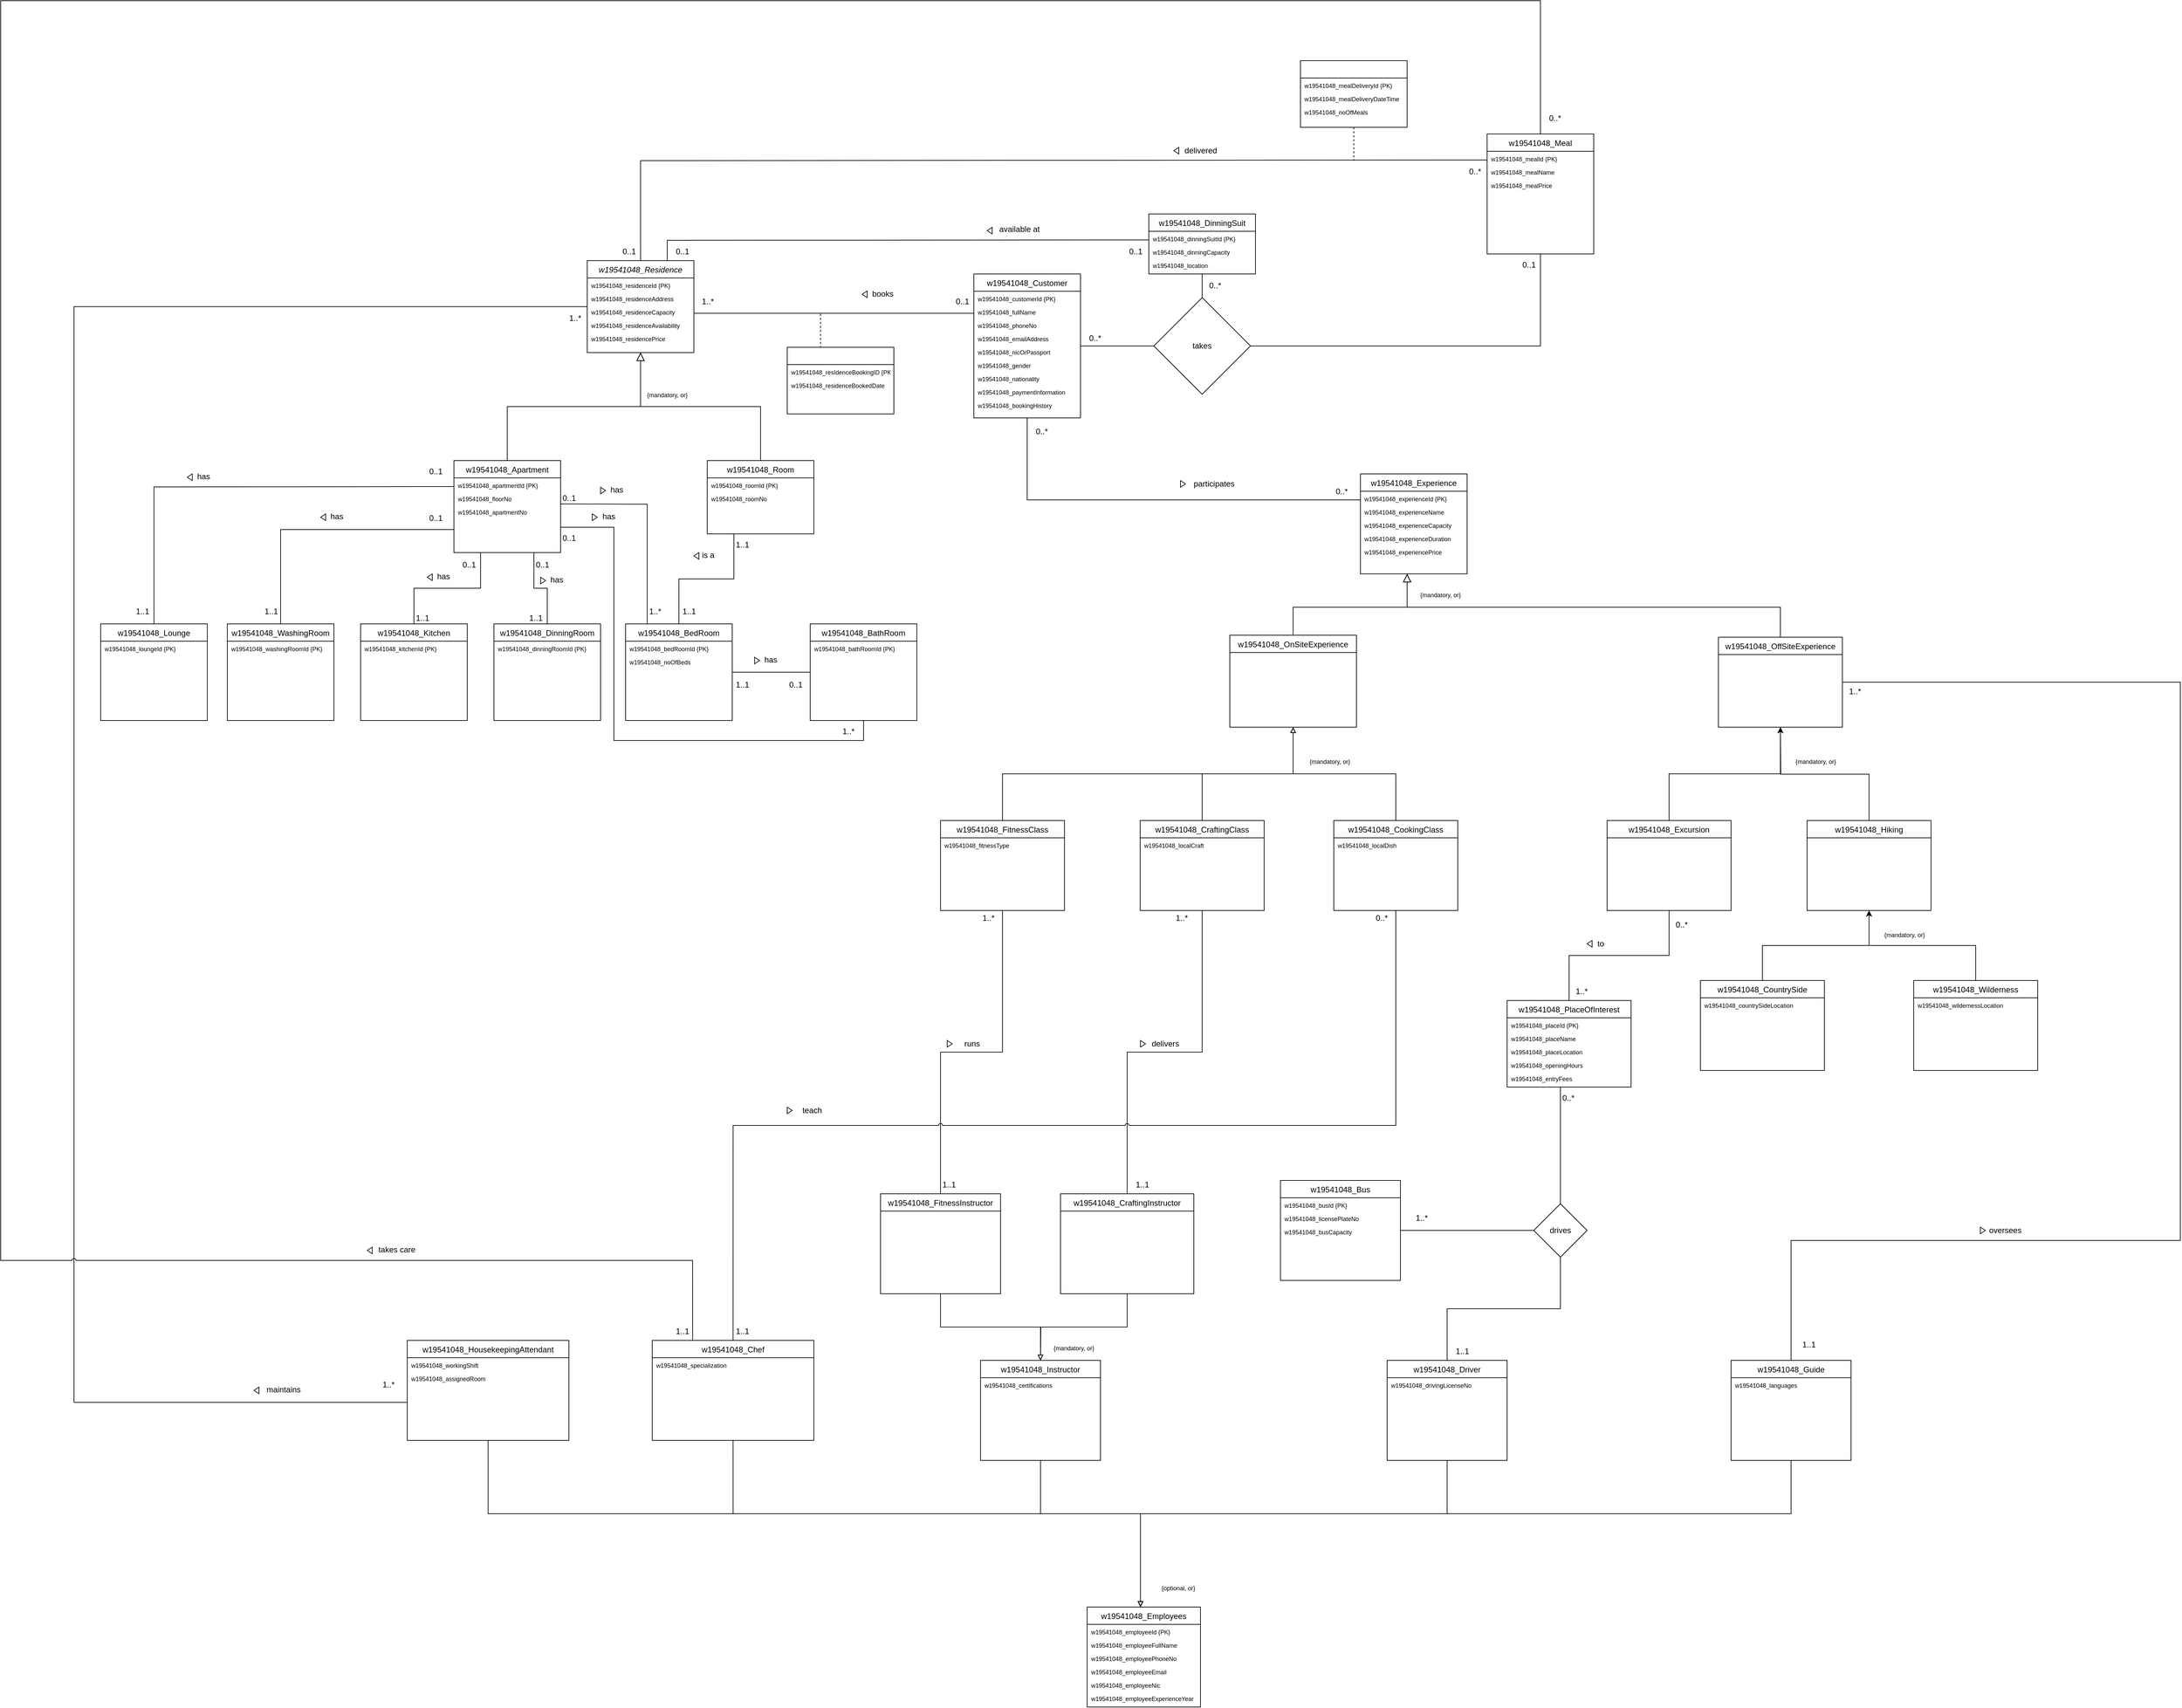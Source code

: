 <mxfile version="22.1.3" type="github">
  <diagram id="C5RBs43oDa-KdzZeNtuy" name="Page-1">
    <mxGraphModel dx="5275" dy="4715" grid="1" gridSize="10" guides="1" tooltips="1" connect="1" arrows="0" fold="1" page="1" pageScale="1" pageWidth="4000" pageHeight="4000" math="0" shadow="0">
      <root>
        <mxCell id="WIyWlLk6GJQsqaUBKTNV-0" />
        <mxCell id="WIyWlLk6GJQsqaUBKTNV-1" parent="WIyWlLk6GJQsqaUBKTNV-0" />
        <mxCell id="AJoFPpmg_Q8oUH99gKXb-42" style="edgeStyle=orthogonalEdgeStyle;rounded=0;orthogonalLoop=1;jettySize=auto;html=1;exitX=0.75;exitY=1;exitDx=0;exitDy=0;entryX=0.5;entryY=0;entryDx=0;entryDy=0;endArrow=none;endFill=0;jumpStyle=arc;" parent="WIyWlLk6GJQsqaUBKTNV-1" source="zkfFHV4jXpPFQw0GAbJ--6" target="AJoFPpmg_Q8oUH99gKXb-17" edge="1">
          <mxGeometry relative="1" as="geometry">
            <mxPoint x="-2849.739" y="-2360" as="targetPoint" />
          </mxGeometry>
        </mxCell>
        <mxCell id="AJoFPpmg_Q8oUH99gKXb-43" style="edgeStyle=orthogonalEdgeStyle;rounded=0;orthogonalLoop=1;jettySize=auto;html=1;exitX=0.25;exitY=1;exitDx=0;exitDy=0;jumpStyle=arc;endArrow=none;endFill=0;" parent="WIyWlLk6GJQsqaUBKTNV-1" source="zkfFHV4jXpPFQw0GAbJ--6" target="AJoFPpmg_Q8oUH99gKXb-11" edge="1">
          <mxGeometry relative="1" as="geometry" />
        </mxCell>
        <mxCell id="AJoFPpmg_Q8oUH99gKXb-45" style="edgeStyle=orthogonalEdgeStyle;rounded=0;orthogonalLoop=1;jettySize=auto;html=1;exitX=0;exitY=0.75;exitDx=0;exitDy=0;jumpStyle=arc;endArrow=none;endFill=0;" parent="WIyWlLk6GJQsqaUBKTNV-1" source="zkfFHV4jXpPFQw0GAbJ--6" target="AJoFPpmg_Q8oUH99gKXb-15" edge="1">
          <mxGeometry relative="1" as="geometry" />
        </mxCell>
        <mxCell id="zkfFHV4jXpPFQw0GAbJ--6" value="w19541048_Apartment" style="swimlane;fontStyle=0;align=center;verticalAlign=top;childLayout=stackLayout;horizontal=1;startSize=26;horizontalStack=0;resizeParent=1;resizeLast=0;collapsible=1;marginBottom=0;rounded=0;shadow=0;strokeWidth=1;" parent="WIyWlLk6GJQsqaUBKTNV-1" vertex="1">
          <mxGeometry x="-2970" y="-2600" width="160" height="138" as="geometry">
            <mxRectangle x="130" y="380" width="160" height="26" as="alternateBounds" />
          </mxGeometry>
        </mxCell>
        <mxCell id="AJoFPpmg_Q8oUH99gKXb-41" style="edgeStyle=orthogonalEdgeStyle;rounded=0;orthogonalLoop=1;jettySize=auto;html=1;exitX=1;exitY=0.5;exitDx=0;exitDy=0;jumpStyle=arc;endArrow=none;endFill=0;entryX=0.203;entryY=0.002;entryDx=0;entryDy=0;entryPerimeter=0;" parent="zkfFHV4jXpPFQw0GAbJ--6" target="AJoFPpmg_Q8oUH99gKXb-8" edge="1">
          <mxGeometry relative="1" as="geometry">
            <mxPoint x="290" y="240" as="targetPoint" />
            <mxPoint x="160.0" y="65" as="sourcePoint" />
          </mxGeometry>
        </mxCell>
        <mxCell id="AJoFPpmg_Q8oUH99gKXb-191" value="w19541048_apartmentId {PK}" style="text;align=left;verticalAlign=top;spacingLeft=4;spacingRight=4;overflow=hidden;rotatable=0;points=[[0,0.5],[1,0.5]];portConstraint=eastwest;rounded=0;shadow=0;html=0;fontSize=9;imageHeight=10;" parent="zkfFHV4jXpPFQw0GAbJ--6" vertex="1">
          <mxGeometry y="26" width="160" height="20" as="geometry" />
        </mxCell>
        <mxCell id="AJoFPpmg_Q8oUH99gKXb-192" value="w19541048_floorNo" style="text;align=left;verticalAlign=top;spacingLeft=4;spacingRight=4;overflow=hidden;rotatable=0;points=[[0,0.5],[1,0.5]];portConstraint=eastwest;rounded=0;shadow=0;html=0;fontSize=9;imageHeight=10;" parent="zkfFHV4jXpPFQw0GAbJ--6" vertex="1">
          <mxGeometry y="46" width="160" height="20" as="geometry" />
        </mxCell>
        <mxCell id="AJoFPpmg_Q8oUH99gKXb-193" value="w19541048_apartmentNo" style="text;align=left;verticalAlign=top;spacingLeft=4;spacingRight=4;overflow=hidden;rotatable=0;points=[[0,0.5],[1,0.5]];portConstraint=eastwest;rounded=0;shadow=0;html=0;fontSize=9;imageHeight=10;" parent="zkfFHV4jXpPFQw0GAbJ--6" vertex="1">
          <mxGeometry y="66" width="160" height="20" as="geometry" />
        </mxCell>
        <mxCell id="zkfFHV4jXpPFQw0GAbJ--12" value="" style="endArrow=block;endSize=10;endFill=0;shadow=0;strokeWidth=1;rounded=0;edgeStyle=elbowEdgeStyle;elbow=vertical;" parent="WIyWlLk6GJQsqaUBKTNV-1" source="zkfFHV4jXpPFQw0GAbJ--6" target="zkfFHV4jXpPFQw0GAbJ--0" edge="1">
          <mxGeometry width="160" relative="1" as="geometry">
            <mxPoint x="-1580" y="-2737" as="sourcePoint" />
            <mxPoint x="-1580" y="-2737" as="targetPoint" />
          </mxGeometry>
        </mxCell>
        <mxCell id="AJoFPpmg_Q8oUH99gKXb-36" style="edgeStyle=orthogonalEdgeStyle;rounded=0;orthogonalLoop=1;jettySize=auto;html=1;jumpStyle=arc;endArrow=none;endFill=0;entryX=0;entryY=0.5;entryDx=0;entryDy=0;exitX=1;exitY=0.5;exitDx=0;exitDy=0;" parent="WIyWlLk6GJQsqaUBKTNV-1" source="AJoFPpmg_Q8oUH99gKXb-8" target="AJoFPpmg_Q8oUH99gKXb-13" edge="1">
          <mxGeometry relative="1" as="geometry">
            <mxPoint x="-2370" y="-2360" as="targetPoint" />
          </mxGeometry>
        </mxCell>
        <mxCell id="AJoFPpmg_Q8oUH99gKXb-37" style="edgeStyle=orthogonalEdgeStyle;rounded=0;orthogonalLoop=1;jettySize=auto;html=1;exitX=0.25;exitY=1;exitDx=0;exitDy=0;endArrow=none;endFill=0;jumpStyle=arc;" parent="WIyWlLk6GJQsqaUBKTNV-1" source="zkfFHV4jXpPFQw0GAbJ--13" target="AJoFPpmg_Q8oUH99gKXb-8" edge="1">
          <mxGeometry relative="1" as="geometry" />
        </mxCell>
        <mxCell id="zkfFHV4jXpPFQw0GAbJ--13" value="w19541048_Room" style="swimlane;fontStyle=0;align=center;verticalAlign=top;childLayout=stackLayout;horizontal=1;startSize=26;horizontalStack=0;resizeParent=1;resizeLast=0;collapsible=1;marginBottom=0;rounded=0;shadow=0;strokeWidth=1;" parent="WIyWlLk6GJQsqaUBKTNV-1" vertex="1">
          <mxGeometry x="-2590" y="-2600" width="160" height="110" as="geometry">
            <mxRectangle x="340" y="380" width="170" height="26" as="alternateBounds" />
          </mxGeometry>
        </mxCell>
        <mxCell id="AJoFPpmg_Q8oUH99gKXb-189" value="w19541048_roomId {PK}" style="text;align=left;verticalAlign=top;spacingLeft=4;spacingRight=4;overflow=hidden;rotatable=0;points=[[0,0.5],[1,0.5]];portConstraint=eastwest;rounded=0;shadow=0;html=0;fontSize=9;imageHeight=10;" parent="zkfFHV4jXpPFQw0GAbJ--13" vertex="1">
          <mxGeometry y="26" width="160" height="20" as="geometry" />
        </mxCell>
        <mxCell id="AJoFPpmg_Q8oUH99gKXb-190" value="w19541048_roomNo" style="text;align=left;verticalAlign=top;spacingLeft=4;spacingRight=4;overflow=hidden;rotatable=0;points=[[0,0.5],[1,0.5]];portConstraint=eastwest;rounded=0;shadow=0;html=0;fontSize=9;imageHeight=10;" parent="zkfFHV4jXpPFQw0GAbJ--13" vertex="1">
          <mxGeometry y="46" width="160" height="20" as="geometry" />
        </mxCell>
        <mxCell id="zkfFHV4jXpPFQw0GAbJ--16" value="" style="endArrow=block;endSize=10;endFill=0;shadow=0;strokeWidth=1;rounded=0;edgeStyle=elbowEdgeStyle;elbow=vertical;" parent="WIyWlLk6GJQsqaUBKTNV-1" source="zkfFHV4jXpPFQw0GAbJ--13" target="zkfFHV4jXpPFQw0GAbJ--0" edge="1">
          <mxGeometry width="160" relative="1" as="geometry">
            <mxPoint x="-1570" y="-2567" as="sourcePoint" />
            <mxPoint x="-1470" y="-2669" as="targetPoint" />
          </mxGeometry>
        </mxCell>
        <mxCell id="AJoFPpmg_Q8oUH99gKXb-72" style="edgeStyle=orthogonalEdgeStyle;rounded=0;orthogonalLoop=1;jettySize=auto;html=1;endArrow=none;endFill=0;jumpStyle=arc;" parent="WIyWlLk6GJQsqaUBKTNV-1" source="zkfFHV4jXpPFQw0GAbJ--17" target="AJoFPpmg_Q8oUH99gKXb-71" edge="1">
          <mxGeometry relative="1" as="geometry" />
        </mxCell>
        <mxCell id="AJoFPpmg_Q8oUH99gKXb-96" style="edgeStyle=orthogonalEdgeStyle;rounded=0;orthogonalLoop=1;jettySize=auto;html=1;exitX=0.5;exitY=1;exitDx=0;exitDy=0;entryX=0;entryY=0.5;entryDx=0;entryDy=0;jumpStyle=arc;endArrow=none;endFill=0;" parent="WIyWlLk6GJQsqaUBKTNV-1" source="zkfFHV4jXpPFQw0GAbJ--17" edge="1">
          <mxGeometry relative="1" as="geometry">
            <mxPoint x="-1610" y="-2541" as="targetPoint" />
            <Array as="points">
              <mxPoint x="-2110" y="-2541" />
            </Array>
          </mxGeometry>
        </mxCell>
        <mxCell id="zkfFHV4jXpPFQw0GAbJ--17" value="w19541048_Customer" style="swimlane;fontStyle=0;align=center;verticalAlign=top;childLayout=stackLayout;horizontal=1;startSize=26;horizontalStack=0;resizeParent=1;resizeLast=0;collapsible=1;marginBottom=0;rounded=0;shadow=0;strokeWidth=1;" parent="WIyWlLk6GJQsqaUBKTNV-1" vertex="1">
          <mxGeometry x="-2190" y="-2880" width="160" height="216" as="geometry">
            <mxRectangle x="550" y="140" width="160" height="26" as="alternateBounds" />
          </mxGeometry>
        </mxCell>
        <mxCell id="AJoFPpmg_Q8oUH99gKXb-202" value="w19541048_customerId {PK}" style="text;align=left;verticalAlign=top;spacingLeft=4;spacingRight=4;overflow=hidden;rotatable=0;points=[[0,0.5],[1,0.5]];portConstraint=eastwest;rounded=0;shadow=0;html=0;fontSize=9;imageHeight=10;" parent="zkfFHV4jXpPFQw0GAbJ--17" vertex="1">
          <mxGeometry y="26" width="160" height="20" as="geometry" />
        </mxCell>
        <mxCell id="AJoFPpmg_Q8oUH99gKXb-203" value="w19541048_fullName" style="text;align=left;verticalAlign=top;spacingLeft=4;spacingRight=4;overflow=hidden;rotatable=0;points=[[0,0.5],[1,0.5]];portConstraint=eastwest;rounded=0;shadow=0;html=0;fontSize=9;imageHeight=10;" parent="zkfFHV4jXpPFQw0GAbJ--17" vertex="1">
          <mxGeometry y="46" width="160" height="20" as="geometry" />
        </mxCell>
        <mxCell id="AJoFPpmg_Q8oUH99gKXb-204" value="w19541048_phoneNo" style="text;align=left;verticalAlign=top;spacingLeft=4;spacingRight=4;overflow=hidden;rotatable=0;points=[[0,0.5],[1,0.5]];portConstraint=eastwest;rounded=0;shadow=0;html=0;fontSize=9;imageHeight=10;" parent="zkfFHV4jXpPFQw0GAbJ--17" vertex="1">
          <mxGeometry y="66" width="160" height="20" as="geometry" />
        </mxCell>
        <mxCell id="AJoFPpmg_Q8oUH99gKXb-205" value="w19541048_emailAddress" style="text;align=left;verticalAlign=top;spacingLeft=4;spacingRight=4;overflow=hidden;rotatable=0;points=[[0,0.5],[1,0.5]];portConstraint=eastwest;rounded=0;shadow=0;html=0;fontSize=9;imageHeight=10;" parent="zkfFHV4jXpPFQw0GAbJ--17" vertex="1">
          <mxGeometry y="86" width="160" height="20" as="geometry" />
        </mxCell>
        <mxCell id="AJoFPpmg_Q8oUH99gKXb-206" value="w19541048_nicOrPassport" style="text;align=left;verticalAlign=top;spacingLeft=4;spacingRight=4;overflow=hidden;rotatable=0;points=[[0,0.5],[1,0.5]];portConstraint=eastwest;rounded=0;shadow=0;html=0;fontSize=9;imageHeight=10;" parent="zkfFHV4jXpPFQw0GAbJ--17" vertex="1">
          <mxGeometry y="106" width="160" height="20" as="geometry" />
        </mxCell>
        <mxCell id="AJoFPpmg_Q8oUH99gKXb-207" value="w19541048_gender" style="text;align=left;verticalAlign=top;spacingLeft=4;spacingRight=4;overflow=hidden;rotatable=0;points=[[0,0.5],[1,0.5]];portConstraint=eastwest;rounded=0;shadow=0;html=0;fontSize=9;imageHeight=10;" parent="zkfFHV4jXpPFQw0GAbJ--17" vertex="1">
          <mxGeometry y="126" width="160" height="20" as="geometry" />
        </mxCell>
        <mxCell id="AJoFPpmg_Q8oUH99gKXb-208" value="w19541048_nationality " style="text;align=left;verticalAlign=top;spacingLeft=4;spacingRight=4;overflow=hidden;rotatable=0;points=[[0,0.5],[1,0.5]];portConstraint=eastwest;rounded=0;shadow=0;html=0;fontSize=9;imageHeight=10;" parent="zkfFHV4jXpPFQw0GAbJ--17" vertex="1">
          <mxGeometry y="146" width="160" height="20" as="geometry" />
        </mxCell>
        <mxCell id="AJoFPpmg_Q8oUH99gKXb-213" value="w19541048_paymentInformation" style="text;align=left;verticalAlign=top;spacingLeft=4;spacingRight=4;overflow=hidden;rotatable=0;points=[[0,0.5],[1,0.5]];portConstraint=eastwest;rounded=0;shadow=0;html=0;fontSize=9;imageHeight=10;" parent="zkfFHV4jXpPFQw0GAbJ--17" vertex="1">
          <mxGeometry y="166" width="160" height="20" as="geometry" />
        </mxCell>
        <mxCell id="AJoFPpmg_Q8oUH99gKXb-214" value="w19541048_bookingHistory" style="text;align=left;verticalAlign=top;spacingLeft=4;spacingRight=4;overflow=hidden;rotatable=0;points=[[0,0.5],[1,0.5]];portConstraint=eastwest;rounded=0;shadow=0;html=0;fontSize=9;imageHeight=10;" parent="zkfFHV4jXpPFQw0GAbJ--17" vertex="1">
          <mxGeometry y="186" width="160" height="20" as="geometry" />
        </mxCell>
        <mxCell id="zkfFHV4jXpPFQw0GAbJ--26" value="" style="endArrow=none;shadow=0;strokeWidth=1;rounded=0;endFill=0;edgeStyle=elbowEdgeStyle;elbow=vertical;" parent="WIyWlLk6GJQsqaUBKTNV-1" source="zkfFHV4jXpPFQw0GAbJ--0" target="zkfFHV4jXpPFQw0GAbJ--17" edge="1">
          <mxGeometry x="0.5" y="41" relative="1" as="geometry">
            <mxPoint x="-1400" y="-2748" as="sourcePoint" />
            <mxPoint x="-1240" y="-2748" as="targetPoint" />
            <mxPoint x="-40" y="32" as="offset" />
          </mxGeometry>
        </mxCell>
        <mxCell id="zkfFHV4jXpPFQw0GAbJ--27" value="1..*" style="resizable=0;align=left;verticalAlign=bottom;labelBackgroundColor=none;fontSize=12;" parent="zkfFHV4jXpPFQw0GAbJ--26" connectable="0" vertex="1">
          <mxGeometry x="-1" relative="1" as="geometry">
            <mxPoint x="10" y="-9" as="offset" />
          </mxGeometry>
        </mxCell>
        <mxCell id="zkfFHV4jXpPFQw0GAbJ--29" value="books" style="text;html=1;resizable=0;points=[];;align=center;verticalAlign=middle;labelBackgroundColor=none;rounded=0;shadow=0;strokeWidth=1;fontSize=12;" parent="zkfFHV4jXpPFQw0GAbJ--26" vertex="1" connectable="0">
          <mxGeometry x="0.5" y="49" relative="1" as="geometry">
            <mxPoint x="-32" y="20" as="offset" />
          </mxGeometry>
        </mxCell>
        <mxCell id="AJoFPpmg_Q8oUH99gKXb-77" value="delivered" style="text;html=1;resizable=0;points=[];;align=center;verticalAlign=middle;labelBackgroundColor=none;rounded=0;shadow=0;strokeWidth=1;fontSize=12;" parent="zkfFHV4jXpPFQw0GAbJ--26" vertex="1" connectable="0">
          <mxGeometry x="0.5" y="49" relative="1" as="geometry">
            <mxPoint x="445" y="-195" as="offset" />
          </mxGeometry>
        </mxCell>
        <mxCell id="AJoFPpmg_Q8oUH99gKXb-97" value="participates" style="text;html=1;resizable=0;points=[];;align=center;verticalAlign=middle;labelBackgroundColor=none;rounded=0;shadow=0;strokeWidth=1;fontSize=12;" parent="zkfFHV4jXpPFQw0GAbJ--26" vertex="1" connectable="0">
          <mxGeometry x="0.5" y="49" relative="1" as="geometry">
            <mxPoint x="465" y="305" as="offset" />
          </mxGeometry>
        </mxCell>
        <mxCell id="AJoFPpmg_Q8oUH99gKXb-142" value="runs" style="text;html=1;resizable=0;points=[];;align=center;verticalAlign=middle;labelBackgroundColor=none;rounded=0;shadow=0;strokeWidth=1;fontSize=12;" parent="zkfFHV4jXpPFQw0GAbJ--26" vertex="1" connectable="0">
          <mxGeometry x="0.5" y="49" relative="1" as="geometry">
            <mxPoint x="102" y="1145" as="offset" />
          </mxGeometry>
        </mxCell>
        <mxCell id="AJoFPpmg_Q8oUH99gKXb-145" value="delivers" style="text;html=1;resizable=0;points=[];;align=center;verticalAlign=middle;labelBackgroundColor=none;rounded=0;shadow=0;strokeWidth=1;fontSize=12;" parent="zkfFHV4jXpPFQw0GAbJ--26" vertex="1" connectable="0">
          <mxGeometry x="0.5" y="49" relative="1" as="geometry">
            <mxPoint x="392" y="1145" as="offset" />
          </mxGeometry>
        </mxCell>
        <mxCell id="AJoFPpmg_Q8oUH99gKXb-155" value="teach" style="text;html=1;resizable=0;points=[];;align=center;verticalAlign=middle;labelBackgroundColor=none;rounded=0;shadow=0;strokeWidth=1;fontSize=12;" parent="zkfFHV4jXpPFQw0GAbJ--26" vertex="1" connectable="0">
          <mxGeometry x="0.5" y="49" relative="1" as="geometry">
            <mxPoint x="-138" y="1245" as="offset" />
          </mxGeometry>
        </mxCell>
        <mxCell id="AJoFPpmg_Q8oUH99gKXb-170" value="oversees" style="text;html=1;resizable=0;points=[];;align=center;verticalAlign=middle;labelBackgroundColor=none;rounded=0;shadow=0;strokeWidth=1;fontSize=12;" parent="zkfFHV4jXpPFQw0GAbJ--26" vertex="1" connectable="0">
          <mxGeometry x="0.5" y="49" relative="1" as="geometry">
            <mxPoint x="1652" y="1425" as="offset" />
          </mxGeometry>
        </mxCell>
        <mxCell id="O6CVsFdSKBW9p8Aixap_-11" value="0..1" style="resizable=0;align=left;verticalAlign=bottom;labelBackgroundColor=none;fontSize=12;" parent="zkfFHV4jXpPFQw0GAbJ--26" connectable="0" vertex="1">
          <mxGeometry x="-1" relative="1" as="geometry">
            <mxPoint x="391" y="-9" as="offset" />
          </mxGeometry>
        </mxCell>
        <mxCell id="O6CVsFdSKBW9p8Aixap_-12" value="0..1" style="resizable=0;align=left;verticalAlign=bottom;labelBackgroundColor=none;fontSize=12;" parent="zkfFHV4jXpPFQw0GAbJ--26" connectable="0" vertex="1">
          <mxGeometry x="-1" relative="1" as="geometry">
            <mxPoint x="-29" y="-84" as="offset" />
          </mxGeometry>
        </mxCell>
        <mxCell id="O6CVsFdSKBW9p8Aixap_-13" value="0..1" style="resizable=0;align=left;verticalAlign=bottom;labelBackgroundColor=none;fontSize=12;" parent="zkfFHV4jXpPFQw0GAbJ--26" connectable="0" vertex="1">
          <mxGeometry x="-1" relative="1" as="geometry">
            <mxPoint x="651" y="-84" as="offset" />
          </mxGeometry>
        </mxCell>
        <mxCell id="O6CVsFdSKBW9p8Aixap_-14" value="0..*" style="resizable=0;align=left;verticalAlign=bottom;labelBackgroundColor=none;fontSize=12;" parent="zkfFHV4jXpPFQw0GAbJ--26" connectable="0" vertex="1">
          <mxGeometry x="-1" relative="1" as="geometry">
            <mxPoint x="1161" y="-204" as="offset" />
          </mxGeometry>
        </mxCell>
        <mxCell id="O6CVsFdSKBW9p8Aixap_-17" value="0..1" style="resizable=0;align=left;verticalAlign=bottom;labelBackgroundColor=none;fontSize=12;" parent="zkfFHV4jXpPFQw0GAbJ--26" connectable="0" vertex="1">
          <mxGeometry x="-1" relative="1" as="geometry">
            <mxPoint x="-109" y="-84" as="offset" />
          </mxGeometry>
        </mxCell>
        <mxCell id="O6CVsFdSKBW9p8Aixap_-18" value="0..1" style="resizable=0;align=left;verticalAlign=bottom;labelBackgroundColor=none;fontSize=12;" parent="zkfFHV4jXpPFQw0GAbJ--26" connectable="0" vertex="1">
          <mxGeometry x="-1" relative="1" as="geometry">
            <mxPoint x="1241" y="-64" as="offset" />
          </mxGeometry>
        </mxCell>
        <mxCell id="O6CVsFdSKBW9p8Aixap_-19" value="0..*" style="resizable=0;align=left;verticalAlign=bottom;labelBackgroundColor=none;fontSize=12;" parent="zkfFHV4jXpPFQw0GAbJ--26" connectable="0" vertex="1">
          <mxGeometry x="-1" relative="1" as="geometry">
            <mxPoint x="771" y="-33" as="offset" />
          </mxGeometry>
        </mxCell>
        <mxCell id="O6CVsFdSKBW9p8Aixap_-20" value="0..*" style="resizable=0;align=left;verticalAlign=bottom;labelBackgroundColor=none;fontSize=12;" parent="zkfFHV4jXpPFQw0GAbJ--26" connectable="0" vertex="1">
          <mxGeometry x="-1" relative="1" as="geometry">
            <mxPoint x="591" y="46" as="offset" />
          </mxGeometry>
        </mxCell>
        <mxCell id="O6CVsFdSKBW9p8Aixap_-21" value="0..*" style="resizable=0;align=left;verticalAlign=bottom;labelBackgroundColor=none;fontSize=12;" parent="zkfFHV4jXpPFQw0GAbJ--26" connectable="0" vertex="1">
          <mxGeometry x="-1" relative="1" as="geometry">
            <mxPoint x="961" y="276" as="offset" />
          </mxGeometry>
        </mxCell>
        <mxCell id="O6CVsFdSKBW9p8Aixap_-22" value="0..*" style="resizable=0;align=left;verticalAlign=bottom;labelBackgroundColor=none;fontSize=12;" parent="zkfFHV4jXpPFQw0GAbJ--26" connectable="0" vertex="1">
          <mxGeometry x="-1" relative="1" as="geometry">
            <mxPoint x="511" y="186" as="offset" />
          </mxGeometry>
        </mxCell>
        <mxCell id="O6CVsFdSKBW9p8Aixap_-23" value="0..*" style="resizable=0;align=left;verticalAlign=bottom;labelBackgroundColor=none;fontSize=12;" parent="zkfFHV4jXpPFQw0GAbJ--26" connectable="0" vertex="1">
          <mxGeometry x="-1" relative="1" as="geometry">
            <mxPoint x="1281" y="-284" as="offset" />
          </mxGeometry>
        </mxCell>
        <mxCell id="O6CVsFdSKBW9p8Aixap_-24" value="1..1" style="resizable=0;align=left;verticalAlign=bottom;labelBackgroundColor=none;fontSize=12;" parent="zkfFHV4jXpPFQw0GAbJ--26" connectable="0" vertex="1">
          <mxGeometry x="-1" relative="1" as="geometry">
            <mxPoint x="-29" y="1536" as="offset" />
          </mxGeometry>
        </mxCell>
        <mxCell id="O6CVsFdSKBW9p8Aixap_-25" value="1..*" style="resizable=0;align=left;verticalAlign=bottom;labelBackgroundColor=none;fontSize=12;" parent="zkfFHV4jXpPFQw0GAbJ--26" connectable="0" vertex="1">
          <mxGeometry x="-1" relative="1" as="geometry">
            <mxPoint x="-469" y="1616" as="offset" />
          </mxGeometry>
        </mxCell>
        <mxCell id="O6CVsFdSKBW9p8Aixap_-26" value="1..*" style="resizable=0;align=left;verticalAlign=bottom;labelBackgroundColor=none;fontSize=12;" parent="zkfFHV4jXpPFQw0GAbJ--26" connectable="0" vertex="1">
          <mxGeometry x="-1" relative="1" as="geometry">
            <mxPoint x="-189" y="16" as="offset" />
          </mxGeometry>
        </mxCell>
        <mxCell id="O6CVsFdSKBW9p8Aixap_-27" value="0..1" style="resizable=0;align=left;verticalAlign=bottom;labelBackgroundColor=none;fontSize=12;" parent="zkfFHV4jXpPFQw0GAbJ--26" connectable="0" vertex="1">
          <mxGeometry x="-1" relative="1" as="geometry">
            <mxPoint x="-399" y="246" as="offset" />
          </mxGeometry>
        </mxCell>
        <mxCell id="O6CVsFdSKBW9p8Aixap_-28" value="1..1" style="resizable=0;align=left;verticalAlign=bottom;labelBackgroundColor=none;fontSize=12;" parent="zkfFHV4jXpPFQw0GAbJ--26" connectable="0" vertex="1">
          <mxGeometry x="-1" relative="1" as="geometry">
            <mxPoint x="-839" y="456" as="offset" />
          </mxGeometry>
        </mxCell>
        <mxCell id="O6CVsFdSKBW9p8Aixap_-29" value="1..1" style="resizable=0;align=left;verticalAlign=bottom;labelBackgroundColor=none;fontSize=12;" parent="zkfFHV4jXpPFQw0GAbJ--26" connectable="0" vertex="1">
          <mxGeometry x="-1" relative="1" as="geometry">
            <mxPoint x="-646" y="456" as="offset" />
          </mxGeometry>
        </mxCell>
        <mxCell id="O6CVsFdSKBW9p8Aixap_-30" value="0..1" style="resizable=0;align=left;verticalAlign=bottom;labelBackgroundColor=none;fontSize=12;" parent="zkfFHV4jXpPFQw0GAbJ--26" connectable="0" vertex="1">
          <mxGeometry x="-1" relative="1" as="geometry">
            <mxPoint x="-399" y="316" as="offset" />
          </mxGeometry>
        </mxCell>
        <mxCell id="O6CVsFdSKBW9p8Aixap_-31" value="0..1" style="resizable=0;align=left;verticalAlign=bottom;labelBackgroundColor=none;fontSize=12;" parent="zkfFHV4jXpPFQw0GAbJ--26" connectable="0" vertex="1">
          <mxGeometry x="-1" relative="1" as="geometry">
            <mxPoint x="-349" y="386" as="offset" />
          </mxGeometry>
        </mxCell>
        <mxCell id="O6CVsFdSKBW9p8Aixap_-32" value="1..1" style="resizable=0;align=left;verticalAlign=bottom;labelBackgroundColor=none;fontSize=12;" parent="zkfFHV4jXpPFQw0GAbJ--26" connectable="0" vertex="1">
          <mxGeometry x="-1" relative="1" as="geometry">
            <mxPoint x="-419" y="466" as="offset" />
          </mxGeometry>
        </mxCell>
        <mxCell id="O6CVsFdSKBW9p8Aixap_-33" value="0..1" style="resizable=0;align=left;verticalAlign=bottom;labelBackgroundColor=none;fontSize=12;" parent="zkfFHV4jXpPFQw0GAbJ--26" connectable="0" vertex="1">
          <mxGeometry x="-1" relative="1" as="geometry">
            <mxPoint x="-239" y="386" as="offset" />
          </mxGeometry>
        </mxCell>
        <mxCell id="O6CVsFdSKBW9p8Aixap_-34" value="1..1" style="resizable=0;align=left;verticalAlign=bottom;labelBackgroundColor=none;fontSize=12;" parent="zkfFHV4jXpPFQw0GAbJ--26" connectable="0" vertex="1">
          <mxGeometry x="-1" relative="1" as="geometry">
            <mxPoint x="-249" y="466" as="offset" />
          </mxGeometry>
        </mxCell>
        <mxCell id="O6CVsFdSKBW9p8Aixap_-35" value="0..1" style="resizable=0;align=left;verticalAlign=bottom;labelBackgroundColor=none;fontSize=12;" parent="zkfFHV4jXpPFQw0GAbJ--26" connectable="0" vertex="1">
          <mxGeometry x="-1" relative="1" as="geometry">
            <mxPoint x="-199" y="346" as="offset" />
          </mxGeometry>
        </mxCell>
        <mxCell id="O6CVsFdSKBW9p8Aixap_-36" value="0..1" style="resizable=0;align=left;verticalAlign=bottom;labelBackgroundColor=none;fontSize=12;" parent="zkfFHV4jXpPFQw0GAbJ--26" connectable="0" vertex="1">
          <mxGeometry x="-1" relative="1" as="geometry">
            <mxPoint x="-199" y="286" as="offset" />
          </mxGeometry>
        </mxCell>
        <mxCell id="O6CVsFdSKBW9p8Aixap_-37" value="1..*" style="resizable=0;align=left;verticalAlign=bottom;labelBackgroundColor=none;fontSize=12;" parent="zkfFHV4jXpPFQw0GAbJ--26" connectable="0" vertex="1">
          <mxGeometry x="-1" relative="1" as="geometry">
            <mxPoint x="-69" y="456" as="offset" />
          </mxGeometry>
        </mxCell>
        <mxCell id="O6CVsFdSKBW9p8Aixap_-38" value="1..1" style="resizable=0;align=left;verticalAlign=bottom;labelBackgroundColor=none;fontSize=12;" parent="zkfFHV4jXpPFQw0GAbJ--26" connectable="0" vertex="1">
          <mxGeometry x="-1" relative="1" as="geometry">
            <mxPoint x="-19" y="456" as="offset" />
          </mxGeometry>
        </mxCell>
        <mxCell id="O6CVsFdSKBW9p8Aixap_-39" value="1..1" style="resizable=0;align=left;verticalAlign=bottom;labelBackgroundColor=none;fontSize=12;" parent="zkfFHV4jXpPFQw0GAbJ--26" connectable="0" vertex="1">
          <mxGeometry x="-1" relative="1" as="geometry">
            <mxPoint x="61" y="356" as="offset" />
          </mxGeometry>
        </mxCell>
        <mxCell id="O6CVsFdSKBW9p8Aixap_-40" value="1..1" style="resizable=0;align=left;verticalAlign=bottom;labelBackgroundColor=none;fontSize=12;" parent="zkfFHV4jXpPFQw0GAbJ--26" connectable="0" vertex="1">
          <mxGeometry x="-1" relative="1" as="geometry">
            <mxPoint x="61" y="566" as="offset" />
          </mxGeometry>
        </mxCell>
        <mxCell id="O6CVsFdSKBW9p8Aixap_-41" value="0..1" style="resizable=0;align=left;verticalAlign=bottom;labelBackgroundColor=none;fontSize=12;" parent="zkfFHV4jXpPFQw0GAbJ--26" connectable="0" vertex="1">
          <mxGeometry x="-1" relative="1" as="geometry">
            <mxPoint x="141" y="566" as="offset" />
          </mxGeometry>
        </mxCell>
        <mxCell id="O6CVsFdSKBW9p8Aixap_-42" value="1..*" style="resizable=0;align=left;verticalAlign=bottom;labelBackgroundColor=none;fontSize=12;" parent="zkfFHV4jXpPFQw0GAbJ--26" connectable="0" vertex="1">
          <mxGeometry x="-1" relative="1" as="geometry">
            <mxPoint x="221" y="636" as="offset" />
          </mxGeometry>
        </mxCell>
        <mxCell id="O6CVsFdSKBW9p8Aixap_-44" value="0..*" style="resizable=0;align=left;verticalAlign=bottom;labelBackgroundColor=none;fontSize=12;" parent="zkfFHV4jXpPFQw0GAbJ--26" connectable="0" vertex="1">
          <mxGeometry x="-1" relative="1" as="geometry">
            <mxPoint x="1471" y="926" as="offset" />
          </mxGeometry>
        </mxCell>
        <mxCell id="O6CVsFdSKBW9p8Aixap_-45" value="1..*" style="resizable=0;align=left;verticalAlign=bottom;labelBackgroundColor=none;fontSize=12;" parent="zkfFHV4jXpPFQw0GAbJ--26" connectable="0" vertex="1">
          <mxGeometry x="-1" relative="1" as="geometry">
            <mxPoint x="1321" y="1026" as="offset" />
          </mxGeometry>
        </mxCell>
        <mxCell id="O6CVsFdSKBW9p8Aixap_-46" value="1..1" style="resizable=0;align=left;verticalAlign=bottom;labelBackgroundColor=none;fontSize=12;" parent="zkfFHV4jXpPFQw0GAbJ--26" connectable="0" vertex="1">
          <mxGeometry x="-1" relative="1" as="geometry">
            <mxPoint x="1661" y="1556" as="offset" />
          </mxGeometry>
        </mxCell>
        <mxCell id="O6CVsFdSKBW9p8Aixap_-47" value="1..*" style="resizable=0;align=left;verticalAlign=bottom;labelBackgroundColor=none;fontSize=12;" parent="zkfFHV4jXpPFQw0GAbJ--26" connectable="0" vertex="1">
          <mxGeometry x="-1" relative="1" as="geometry">
            <mxPoint x="1731" y="576" as="offset" />
          </mxGeometry>
        </mxCell>
        <mxCell id="O6CVsFdSKBW9p8Aixap_-48" value="1..*" style="resizable=0;align=left;verticalAlign=bottom;labelBackgroundColor=none;fontSize=12;" parent="zkfFHV4jXpPFQw0GAbJ--26" connectable="0" vertex="1">
          <mxGeometry x="-1" relative="1" as="geometry">
            <mxPoint x="1081" y="1366" as="offset" />
          </mxGeometry>
        </mxCell>
        <mxCell id="O6CVsFdSKBW9p8Aixap_-49" value="1..1" style="resizable=0;align=left;verticalAlign=bottom;labelBackgroundColor=none;fontSize=12;" parent="zkfFHV4jXpPFQw0GAbJ--26" connectable="0" vertex="1">
          <mxGeometry x="-1" relative="1" as="geometry">
            <mxPoint x="1141" y="1566" as="offset" />
          </mxGeometry>
        </mxCell>
        <mxCell id="O6CVsFdSKBW9p8Aixap_-50" value="0..*" style="resizable=0;align=left;verticalAlign=bottom;labelBackgroundColor=none;fontSize=12;" parent="zkfFHV4jXpPFQw0GAbJ--26" connectable="0" vertex="1">
          <mxGeometry x="-1" relative="1" as="geometry">
            <mxPoint x="1301" y="1186" as="offset" />
          </mxGeometry>
        </mxCell>
        <mxCell id="O6CVsFdSKBW9p8Aixap_-51" value="0..*" style="resizable=0;align=left;verticalAlign=bottom;labelBackgroundColor=none;fontSize=12;" parent="zkfFHV4jXpPFQw0GAbJ--26" connectable="0" vertex="1">
          <mxGeometry x="-1" relative="1" as="geometry">
            <mxPoint x="1021" y="916" as="offset" />
          </mxGeometry>
        </mxCell>
        <mxCell id="O6CVsFdSKBW9p8Aixap_-52" value="1..1" style="resizable=0;align=left;verticalAlign=bottom;labelBackgroundColor=none;fontSize=12;" parent="zkfFHV4jXpPFQw0GAbJ--26" connectable="0" vertex="1">
          <mxGeometry x="-1" relative="1" as="geometry">
            <mxPoint x="61" y="1536" as="offset" />
          </mxGeometry>
        </mxCell>
        <mxCell id="O6CVsFdSKBW9p8Aixap_-53" value="1..*" style="resizable=0;align=left;verticalAlign=bottom;labelBackgroundColor=none;fontSize=12;" parent="zkfFHV4jXpPFQw0GAbJ--26" connectable="0" vertex="1">
          <mxGeometry x="-1" relative="1" as="geometry">
            <mxPoint x="721" y="916" as="offset" />
          </mxGeometry>
        </mxCell>
        <mxCell id="O6CVsFdSKBW9p8Aixap_-54" value="1..1" style="resizable=0;align=left;verticalAlign=bottom;labelBackgroundColor=none;fontSize=12;" parent="zkfFHV4jXpPFQw0GAbJ--26" connectable="0" vertex="1">
          <mxGeometry x="-1" relative="1" as="geometry">
            <mxPoint x="661" y="1316" as="offset" />
          </mxGeometry>
        </mxCell>
        <mxCell id="O6CVsFdSKBW9p8Aixap_-55" value="1..1" style="resizable=0;align=left;verticalAlign=bottom;labelBackgroundColor=none;fontSize=12;" parent="zkfFHV4jXpPFQw0GAbJ--26" connectable="0" vertex="1">
          <mxGeometry x="-1" relative="1" as="geometry">
            <mxPoint x="371" y="1316" as="offset" />
          </mxGeometry>
        </mxCell>
        <mxCell id="O6CVsFdSKBW9p8Aixap_-56" value="1..*" style="resizable=0;align=left;verticalAlign=bottom;labelBackgroundColor=none;fontSize=12;" parent="zkfFHV4jXpPFQw0GAbJ--26" connectable="0" vertex="1">
          <mxGeometry x="-1" relative="1" as="geometry">
            <mxPoint x="431" y="916" as="offset" />
          </mxGeometry>
        </mxCell>
        <mxCell id="AJoFPpmg_Q8oUH99gKXb-149" style="edgeStyle=orthogonalEdgeStyle;rounded=0;orthogonalLoop=1;jettySize=auto;html=1;exitX=0;exitY=0.5;exitDx=0;exitDy=0;entryX=0;entryY=0.5;entryDx=0;entryDy=0;endArrow=none;endFill=0;jumpStyle=arc;" parent="WIyWlLk6GJQsqaUBKTNV-1" source="zkfFHV4jXpPFQw0GAbJ--0" target="AJoFPpmg_Q8oUH99gKXb-147" edge="1">
          <mxGeometry relative="1" as="geometry">
            <Array as="points">
              <mxPoint x="-3540" y="-2831" />
              <mxPoint x="-3540" y="-1187" />
            </Array>
          </mxGeometry>
        </mxCell>
        <mxCell id="zkfFHV4jXpPFQw0GAbJ--0" value="w19541048_Residence" style="swimlane;fontStyle=2;align=center;verticalAlign=top;childLayout=stackLayout;horizontal=1;startSize=26;horizontalStack=0;resizeParent=1;resizeLast=0;collapsible=1;marginBottom=0;rounded=0;shadow=0;strokeWidth=1;" parent="WIyWlLk6GJQsqaUBKTNV-1" vertex="1">
          <mxGeometry x="-2770" y="-2900" width="160" height="138" as="geometry">
            <mxRectangle x="-760" y="80" width="160" height="26" as="alternateBounds" />
          </mxGeometry>
        </mxCell>
        <mxCell id="zkfFHV4jXpPFQw0GAbJ--3" value="w19541048_residenceId {PK}" style="text;align=left;verticalAlign=top;spacingLeft=4;spacingRight=4;overflow=hidden;rotatable=0;points=[[0,0.5],[1,0.5]];portConstraint=eastwest;rounded=0;shadow=0;html=0;fontSize=9;imageHeight=10;" parent="zkfFHV4jXpPFQw0GAbJ--0" vertex="1">
          <mxGeometry y="26" width="160" height="20" as="geometry" />
        </mxCell>
        <mxCell id="AJoFPpmg_Q8oUH99gKXb-182" value="w19541048_residenceAddress" style="text;align=left;verticalAlign=top;spacingLeft=4;spacingRight=4;overflow=hidden;rotatable=0;points=[[0,0.5],[1,0.5]];portConstraint=eastwest;rounded=0;shadow=0;html=0;fontSize=9;imageHeight=10;" parent="zkfFHV4jXpPFQw0GAbJ--0" vertex="1">
          <mxGeometry y="46" width="160" height="20" as="geometry" />
        </mxCell>
        <mxCell id="AJoFPpmg_Q8oUH99gKXb-181" value="w19541048_residenceCapacity" style="text;align=left;verticalAlign=top;spacingLeft=4;spacingRight=4;overflow=hidden;rotatable=0;points=[[0,0.5],[1,0.5]];portConstraint=eastwest;rounded=0;shadow=0;html=0;fontSize=9;imageHeight=10;" parent="zkfFHV4jXpPFQw0GAbJ--0" vertex="1">
          <mxGeometry y="66" width="160" height="20" as="geometry" />
        </mxCell>
        <mxCell id="AJoFPpmg_Q8oUH99gKXb-180" value="w19541048_residenceAvailability" style="text;align=left;verticalAlign=top;spacingLeft=4;spacingRight=4;overflow=hidden;rotatable=0;points=[[0,0.5],[1,0.5]];portConstraint=eastwest;rounded=0;shadow=0;html=0;fontSize=9;imageHeight=10;" parent="zkfFHV4jXpPFQw0GAbJ--0" vertex="1">
          <mxGeometry y="86" width="160" height="20" as="geometry" />
        </mxCell>
        <mxCell id="AJoFPpmg_Q8oUH99gKXb-188" value="w19541048_residencePrice" style="text;align=left;verticalAlign=top;spacingLeft=4;spacingRight=4;overflow=hidden;rotatable=0;points=[[0,0.5],[1,0.5]];portConstraint=eastwest;rounded=0;shadow=0;html=0;fontSize=9;imageHeight=10;" parent="zkfFHV4jXpPFQw0GAbJ--0" vertex="1">
          <mxGeometry y="106" width="160" height="20" as="geometry" />
        </mxCell>
        <mxCell id="AJoFPpmg_Q8oUH99gKXb-1" value="" style="triangle;whiteSpace=wrap;html=1;rotation=-180;" parent="WIyWlLk6GJQsqaUBKTNV-1" vertex="1">
          <mxGeometry x="-2357.5" y="-2854.5" width="7.5" height="10" as="geometry" />
        </mxCell>
        <mxCell id="AJoFPpmg_Q8oUH99gKXb-8" value="w19541048_BedRoom" style="swimlane;fontStyle=0;align=center;verticalAlign=top;childLayout=stackLayout;horizontal=1;startSize=26;horizontalStack=0;resizeParent=1;resizeLast=0;collapsible=1;marginBottom=0;rounded=0;shadow=0;strokeWidth=1;" parent="WIyWlLk6GJQsqaUBKTNV-1" vertex="1">
          <mxGeometry x="-2712.5" y="-2355" width="160" height="145" as="geometry">
            <mxRectangle x="340" y="380" width="170" height="26" as="alternateBounds" />
          </mxGeometry>
        </mxCell>
        <mxCell id="AJoFPpmg_Q8oUH99gKXb-198" value="w19541048_bedRoomId {PK}" style="text;align=left;verticalAlign=top;spacingLeft=4;spacingRight=4;overflow=hidden;rotatable=0;points=[[0,0.5],[1,0.5]];portConstraint=eastwest;rounded=0;shadow=0;html=0;fontSize=9;imageHeight=10;" parent="AJoFPpmg_Q8oUH99gKXb-8" vertex="1">
          <mxGeometry y="26" width="160" height="20" as="geometry" />
        </mxCell>
        <mxCell id="AJoFPpmg_Q8oUH99gKXb-201" value="w19541048_noOfBeds" style="text;align=left;verticalAlign=top;spacingLeft=4;spacingRight=4;overflow=hidden;rotatable=0;points=[[0,0.5],[1,0.5]];portConstraint=eastwest;rounded=0;shadow=0;html=0;fontSize=9;imageHeight=10;" parent="AJoFPpmg_Q8oUH99gKXb-8" vertex="1">
          <mxGeometry y="46" width="160" height="20" as="geometry" />
        </mxCell>
        <mxCell id="AJoFPpmg_Q8oUH99gKXb-11" value="w19541048_Kitchen" style="swimlane;fontStyle=0;align=center;verticalAlign=top;childLayout=stackLayout;horizontal=1;startSize=26;horizontalStack=0;resizeParent=1;resizeLast=0;collapsible=1;marginBottom=0;rounded=0;shadow=0;strokeWidth=1;" parent="WIyWlLk6GJQsqaUBKTNV-1" vertex="1">
          <mxGeometry x="-3110" y="-2355" width="160" height="145" as="geometry">
            <mxRectangle x="340" y="380" width="170" height="26" as="alternateBounds" />
          </mxGeometry>
        </mxCell>
        <mxCell id="AJoFPpmg_Q8oUH99gKXb-196" value="w19541048_kitchenId {PK}" style="text;align=left;verticalAlign=top;spacingLeft=4;spacingRight=4;overflow=hidden;rotatable=0;points=[[0,0.5],[1,0.5]];portConstraint=eastwest;rounded=0;shadow=0;html=0;fontSize=9;imageHeight=10;" parent="AJoFPpmg_Q8oUH99gKXb-11" vertex="1">
          <mxGeometry y="26" width="160" height="20" as="geometry" />
        </mxCell>
        <mxCell id="AJoFPpmg_Q8oUH99gKXb-13" value="w19541048_BathRoom" style="swimlane;fontStyle=0;align=center;verticalAlign=top;childLayout=stackLayout;horizontal=1;startSize=26;horizontalStack=0;resizeParent=1;resizeLast=0;collapsible=1;marginBottom=0;rounded=0;shadow=0;strokeWidth=1;" parent="WIyWlLk6GJQsqaUBKTNV-1" vertex="1">
          <mxGeometry x="-2435.5" y="-2355" width="160" height="145" as="geometry">
            <mxRectangle x="340" y="380" width="170" height="26" as="alternateBounds" />
          </mxGeometry>
        </mxCell>
        <mxCell id="AJoFPpmg_Q8oUH99gKXb-199" value="w19541048_bathRoomId {PK}" style="text;align=left;verticalAlign=top;spacingLeft=4;spacingRight=4;overflow=hidden;rotatable=0;points=[[0,0.5],[1,0.5]];portConstraint=eastwest;rounded=0;shadow=0;html=0;fontSize=9;imageHeight=10;" parent="AJoFPpmg_Q8oUH99gKXb-13" vertex="1">
          <mxGeometry y="26" width="160" height="20" as="geometry" />
        </mxCell>
        <mxCell id="AJoFPpmg_Q8oUH99gKXb-15" value="w19541048_WashingRoom" style="swimlane;fontStyle=0;align=center;verticalAlign=top;childLayout=stackLayout;horizontal=1;startSize=26;horizontalStack=0;resizeParent=1;resizeLast=0;collapsible=1;marginBottom=0;rounded=0;shadow=0;strokeWidth=1;" parent="WIyWlLk6GJQsqaUBKTNV-1" vertex="1">
          <mxGeometry x="-3310" y="-2355" width="160" height="145" as="geometry">
            <mxRectangle x="340" y="380" width="170" height="26" as="alternateBounds" />
          </mxGeometry>
        </mxCell>
        <mxCell id="AJoFPpmg_Q8oUH99gKXb-195" value="w19541048_washingRoomId {PK}" style="text;align=left;verticalAlign=top;spacingLeft=4;spacingRight=4;overflow=hidden;rotatable=0;points=[[0,0.5],[1,0.5]];portConstraint=eastwest;rounded=0;shadow=0;html=0;fontSize=9;imageHeight=10;" parent="AJoFPpmg_Q8oUH99gKXb-15" vertex="1">
          <mxGeometry y="26" width="160" height="20" as="geometry" />
        </mxCell>
        <mxCell id="AJoFPpmg_Q8oUH99gKXb-17" value="w19541048_DinningRoom" style="swimlane;fontStyle=0;align=center;verticalAlign=top;childLayout=stackLayout;horizontal=1;startSize=26;horizontalStack=0;resizeParent=1;resizeLast=0;collapsible=1;marginBottom=0;rounded=0;shadow=0;strokeWidth=1;" parent="WIyWlLk6GJQsqaUBKTNV-1" vertex="1">
          <mxGeometry x="-2910" y="-2355" width="160" height="145" as="geometry">
            <mxRectangle x="340" y="380" width="170" height="26" as="alternateBounds" />
          </mxGeometry>
        </mxCell>
        <mxCell id="AJoFPpmg_Q8oUH99gKXb-197" value="w19541048_dinningRoomId {PK} " style="text;align=left;verticalAlign=top;spacingLeft=4;spacingRight=4;overflow=hidden;rotatable=0;points=[[0,0.5],[1,0.5]];portConstraint=eastwest;rounded=0;shadow=0;html=0;fontSize=9;imageHeight=10;" parent="AJoFPpmg_Q8oUH99gKXb-17" vertex="1">
          <mxGeometry y="26" width="160" height="20" as="geometry" />
        </mxCell>
        <mxCell id="AJoFPpmg_Q8oUH99gKXb-19" value="w19541048_Lounge" style="swimlane;fontStyle=0;align=center;verticalAlign=top;childLayout=stackLayout;horizontal=1;startSize=26;horizontalStack=0;resizeParent=1;resizeLast=0;collapsible=1;marginBottom=0;rounded=0;shadow=0;strokeWidth=1;" parent="WIyWlLk6GJQsqaUBKTNV-1" vertex="1">
          <mxGeometry x="-3500" y="-2355" width="160" height="145" as="geometry">
            <mxRectangle x="340" y="380" width="170" height="26" as="alternateBounds" />
          </mxGeometry>
        </mxCell>
        <mxCell id="AJoFPpmg_Q8oUH99gKXb-194" value="w19541048_loungeId {PK}" style="text;align=left;verticalAlign=top;spacingLeft=4;spacingRight=4;overflow=hidden;rotatable=0;points=[[0,0.5],[1,0.5]];portConstraint=eastwest;rounded=0;shadow=0;html=0;fontSize=9;imageHeight=10;" parent="AJoFPpmg_Q8oUH99gKXb-19" vertex="1">
          <mxGeometry y="26" width="160" height="20" as="geometry" />
        </mxCell>
        <mxCell id="AJoFPpmg_Q8oUH99gKXb-38" style="edgeStyle=orthogonalEdgeStyle;rounded=0;orthogonalLoop=1;jettySize=auto;html=1;jumpStyle=arc;endArrow=none;endFill=0;exitX=1;exitY=0.75;exitDx=0;exitDy=0;entryX=0.5;entryY=1;entryDx=0;entryDy=0;" parent="WIyWlLk6GJQsqaUBKTNV-1" source="zkfFHV4jXpPFQw0GAbJ--6" target="AJoFPpmg_Q8oUH99gKXb-13" edge="1">
          <mxGeometry relative="1" as="geometry">
            <mxPoint x="-2470" y="-2290" as="targetPoint" />
            <mxPoint x="-2800" y="-2540" as="sourcePoint" />
            <Array as="points">
              <mxPoint x="-2810" y="-2500" />
              <mxPoint x="-2730" y="-2500" />
              <mxPoint x="-2730" y="-2180" />
              <mxPoint x="-2355" y="-2180" />
            </Array>
          </mxGeometry>
        </mxCell>
        <mxCell id="AJoFPpmg_Q8oUH99gKXb-46" style="edgeStyle=orthogonalEdgeStyle;rounded=0;orthogonalLoop=1;jettySize=auto;html=1;exitX=0;exitY=0.5;exitDx=0;exitDy=0;entryX=0.5;entryY=0;entryDx=0;entryDy=0;endArrow=none;endFill=0;jumpStyle=arc;" parent="WIyWlLk6GJQsqaUBKTNV-1" target="AJoFPpmg_Q8oUH99gKXb-19" edge="1">
          <mxGeometry relative="1" as="geometry">
            <mxPoint x="-2970.0" y="-2561" as="sourcePoint" />
          </mxGeometry>
        </mxCell>
        <mxCell id="AJoFPpmg_Q8oUH99gKXb-48" value="is a" style="text;html=1;resizable=0;points=[];;align=center;verticalAlign=middle;labelBackgroundColor=none;rounded=0;shadow=0;strokeWidth=1;fontSize=12;" parent="WIyWlLk6GJQsqaUBKTNV-1" vertex="1" connectable="0">
          <mxGeometry x="-2590.001" y="-2456.996" as="geometry">
            <mxPoint x="1" y="-1" as="offset" />
          </mxGeometry>
        </mxCell>
        <mxCell id="AJoFPpmg_Q8oUH99gKXb-49" value="" style="triangle;whiteSpace=wrap;html=1;rotation=-180;" parent="WIyWlLk6GJQsqaUBKTNV-1" vertex="1">
          <mxGeometry x="-2610" y="-2462" width="7.5" height="10" as="geometry" />
        </mxCell>
        <mxCell id="AJoFPpmg_Q8oUH99gKXb-50" value="has" style="text;html=1;resizable=0;points=[];;align=center;verticalAlign=middle;labelBackgroundColor=none;rounded=0;shadow=0;strokeWidth=1;fontSize=12;" parent="WIyWlLk6GJQsqaUBKTNV-1" vertex="1" connectable="0">
          <mxGeometry x="-2499.001" y="-2299.996" as="geometry">
            <mxPoint x="4" y="-1" as="offset" />
          </mxGeometry>
        </mxCell>
        <mxCell id="AJoFPpmg_Q8oUH99gKXb-51" value="" style="triangle;whiteSpace=wrap;html=1;rotation=180;direction=west;" parent="WIyWlLk6GJQsqaUBKTNV-1" vertex="1">
          <mxGeometry x="-2519" y="-2305" width="7.5" height="10" as="geometry" />
        </mxCell>
        <mxCell id="AJoFPpmg_Q8oUH99gKXb-52" value="has" style="text;html=1;resizable=0;points=[];;align=center;verticalAlign=middle;labelBackgroundColor=none;rounded=0;shadow=0;strokeWidth=1;fontSize=12;" parent="WIyWlLk6GJQsqaUBKTNV-1" vertex="1" connectable="0">
          <mxGeometry x="-2990.001" y="-2424.996" as="geometry">
            <mxPoint x="4" y="-1" as="offset" />
          </mxGeometry>
        </mxCell>
        <mxCell id="AJoFPpmg_Q8oUH99gKXb-53" value="" style="triangle;whiteSpace=wrap;html=1;rotation=-180;" parent="WIyWlLk6GJQsqaUBKTNV-1" vertex="1">
          <mxGeometry x="-3010" y="-2430" width="7.5" height="10" as="geometry" />
        </mxCell>
        <mxCell id="AJoFPpmg_Q8oUH99gKXb-54" value="has" style="text;html=1;resizable=0;points=[];;align=center;verticalAlign=middle;labelBackgroundColor=none;rounded=0;shadow=0;strokeWidth=1;fontSize=12;" parent="WIyWlLk6GJQsqaUBKTNV-1" vertex="1" connectable="0">
          <mxGeometry x="-3150.001" y="-2514.996" as="geometry">
            <mxPoint x="4" y="-1" as="offset" />
          </mxGeometry>
        </mxCell>
        <mxCell id="AJoFPpmg_Q8oUH99gKXb-55" value="" style="triangle;whiteSpace=wrap;html=1;rotation=-180;" parent="WIyWlLk6GJQsqaUBKTNV-1" vertex="1">
          <mxGeometry x="-3170" y="-2520" width="7.5" height="10" as="geometry" />
        </mxCell>
        <mxCell id="AJoFPpmg_Q8oUH99gKXb-56" value="has" style="text;html=1;resizable=0;points=[];;align=center;verticalAlign=middle;labelBackgroundColor=none;rounded=0;shadow=0;strokeWidth=1;fontSize=12;" parent="WIyWlLk6GJQsqaUBKTNV-1" vertex="1" connectable="0">
          <mxGeometry x="-3350.001" y="-2574.996" as="geometry">
            <mxPoint x="4" y="-1" as="offset" />
          </mxGeometry>
        </mxCell>
        <mxCell id="AJoFPpmg_Q8oUH99gKXb-57" value="" style="triangle;whiteSpace=wrap;html=1;rotation=-180;" parent="WIyWlLk6GJQsqaUBKTNV-1" vertex="1">
          <mxGeometry x="-3370" y="-2580" width="7.5" height="10" as="geometry" />
        </mxCell>
        <mxCell id="AJoFPpmg_Q8oUH99gKXb-58" value="has" style="text;html=1;resizable=0;points=[];;align=center;verticalAlign=middle;labelBackgroundColor=none;rounded=0;shadow=0;strokeWidth=1;fontSize=12;" parent="WIyWlLk6GJQsqaUBKTNV-1" vertex="1" connectable="0">
          <mxGeometry x="-2730.001" y="-2554.996" as="geometry">
            <mxPoint x="4" y="-1" as="offset" />
          </mxGeometry>
        </mxCell>
        <mxCell id="AJoFPpmg_Q8oUH99gKXb-59" value="" style="triangle;whiteSpace=wrap;html=1;rotation=180;direction=west;" parent="WIyWlLk6GJQsqaUBKTNV-1" vertex="1">
          <mxGeometry x="-2750" y="-2560" width="7.5" height="10" as="geometry" />
        </mxCell>
        <mxCell id="AJoFPpmg_Q8oUH99gKXb-60" value="has" style="text;html=1;resizable=0;points=[];;align=center;verticalAlign=middle;labelBackgroundColor=none;rounded=0;shadow=0;strokeWidth=1;fontSize=12;" parent="WIyWlLk6GJQsqaUBKTNV-1" vertex="1" connectable="0">
          <mxGeometry x="-2742.501" y="-2514.996" as="geometry">
            <mxPoint x="4" y="-1" as="offset" />
          </mxGeometry>
        </mxCell>
        <mxCell id="AJoFPpmg_Q8oUH99gKXb-61" value="" style="triangle;whiteSpace=wrap;html=1;rotation=180;direction=west;" parent="WIyWlLk6GJQsqaUBKTNV-1" vertex="1">
          <mxGeometry x="-2762.5" y="-2520" width="7.5" height="10" as="geometry" />
        </mxCell>
        <mxCell id="AJoFPpmg_Q8oUH99gKXb-62" value="has" style="text;html=1;resizable=0;points=[];;align=center;verticalAlign=middle;labelBackgroundColor=none;rounded=0;shadow=0;strokeWidth=1;fontSize=12;" parent="WIyWlLk6GJQsqaUBKTNV-1" vertex="1" connectable="0">
          <mxGeometry x="-2820.001" y="-2419.996" as="geometry">
            <mxPoint x="4" y="-1" as="offset" />
          </mxGeometry>
        </mxCell>
        <mxCell id="AJoFPpmg_Q8oUH99gKXb-63" value="" style="triangle;whiteSpace=wrap;html=1;rotation=180;direction=west;" parent="WIyWlLk6GJQsqaUBKTNV-1" vertex="1">
          <mxGeometry x="-2840" y="-2425" width="7.5" height="10" as="geometry" />
        </mxCell>
        <mxCell id="AJoFPpmg_Q8oUH99gKXb-75" style="edgeStyle=orthogonalEdgeStyle;rounded=0;orthogonalLoop=1;jettySize=auto;html=1;exitX=0.5;exitY=1;exitDx=0;exitDy=0;entryX=0.5;entryY=0;entryDx=0;entryDy=0;endArrow=none;endFill=0;" parent="WIyWlLk6GJQsqaUBKTNV-1" source="AJoFPpmg_Q8oUH99gKXb-64" target="AJoFPpmg_Q8oUH99gKXb-71" edge="1">
          <mxGeometry relative="1" as="geometry" />
        </mxCell>
        <mxCell id="AJoFPpmg_Q8oUH99gKXb-64" value="w19541048_DinningSuit" style="swimlane;fontStyle=0;align=center;verticalAlign=top;childLayout=stackLayout;horizontal=1;startSize=26;horizontalStack=0;resizeParent=1;resizeLast=0;collapsible=1;marginBottom=0;rounded=0;shadow=0;strokeWidth=1;" parent="WIyWlLk6GJQsqaUBKTNV-1" vertex="1">
          <mxGeometry x="-1927.5" y="-2970" width="160" height="90" as="geometry">
            <mxRectangle x="340" y="380" width="170" height="26" as="alternateBounds" />
          </mxGeometry>
        </mxCell>
        <mxCell id="AJoFPpmg_Q8oUH99gKXb-215" value="w19541048_dinningSuitId {PK}" style="text;align=left;verticalAlign=top;spacingLeft=4;spacingRight=4;overflow=hidden;rotatable=0;points=[[0,0.5],[1,0.5]];portConstraint=eastwest;rounded=0;shadow=0;html=0;fontSize=9;imageHeight=10;" parent="AJoFPpmg_Q8oUH99gKXb-64" vertex="1">
          <mxGeometry y="26" width="160" height="20" as="geometry" />
        </mxCell>
        <mxCell id="AJoFPpmg_Q8oUH99gKXb-216" value="w19541048_dinningCapacity" style="text;align=left;verticalAlign=top;spacingLeft=4;spacingRight=4;overflow=hidden;rotatable=0;points=[[0,0.5],[1,0.5]];portConstraint=eastwest;rounded=0;shadow=0;html=0;fontSize=9;imageHeight=10;" parent="AJoFPpmg_Q8oUH99gKXb-64" vertex="1">
          <mxGeometry y="46" width="160" height="20" as="geometry" />
        </mxCell>
        <mxCell id="AJoFPpmg_Q8oUH99gKXb-217" value="w19541048_location" style="text;align=left;verticalAlign=top;spacingLeft=4;spacingRight=4;overflow=hidden;rotatable=0;points=[[0,0.5],[1,0.5]];portConstraint=eastwest;rounded=0;shadow=0;html=0;fontSize=9;imageHeight=10;" parent="AJoFPpmg_Q8oUH99gKXb-64" vertex="1">
          <mxGeometry y="66" width="160" height="20" as="geometry" />
        </mxCell>
        <mxCell id="AJoFPpmg_Q8oUH99gKXb-76" style="edgeStyle=orthogonalEdgeStyle;rounded=0;orthogonalLoop=1;jettySize=auto;html=1;exitX=0;exitY=0.5;exitDx=0;exitDy=0;entryX=0.5;entryY=0;entryDx=0;entryDy=0;endArrow=none;endFill=0;jumpStyle=arc;" parent="WIyWlLk6GJQsqaUBKTNV-1" target="zkfFHV4jXpPFQw0GAbJ--0" edge="1">
          <mxGeometry relative="1" as="geometry">
            <mxPoint x="-1420" y="-3051" as="sourcePoint" />
            <Array as="points">
              <mxPoint x="-1610" y="-3050" />
              <mxPoint x="-2460" y="-3050" />
            </Array>
          </mxGeometry>
        </mxCell>
        <mxCell id="AJoFPpmg_Q8oUH99gKXb-66" value="w19541048_Meal" style="swimlane;fontStyle=0;align=center;verticalAlign=top;childLayout=stackLayout;horizontal=1;startSize=26;horizontalStack=0;resizeParent=1;resizeLast=0;collapsible=1;marginBottom=0;rounded=0;shadow=0;strokeWidth=1;" parent="WIyWlLk6GJQsqaUBKTNV-1" vertex="1">
          <mxGeometry x="-1420" y="-3090" width="160" height="180" as="geometry">
            <mxRectangle x="340" y="380" width="170" height="26" as="alternateBounds" />
          </mxGeometry>
        </mxCell>
        <mxCell id="AJoFPpmg_Q8oUH99gKXb-221" value="w19541048_mealId {PK}" style="text;align=left;verticalAlign=top;spacingLeft=4;spacingRight=4;overflow=hidden;rotatable=0;points=[[0,0.5],[1,0.5]];portConstraint=eastwest;rounded=0;shadow=0;html=0;fontSize=9;imageHeight=10;" parent="AJoFPpmg_Q8oUH99gKXb-66" vertex="1">
          <mxGeometry y="26" width="160" height="20" as="geometry" />
        </mxCell>
        <mxCell id="AJoFPpmg_Q8oUH99gKXb-222" value="w19541048_mealName" style="text;align=left;verticalAlign=top;spacingLeft=4;spacingRight=4;overflow=hidden;rotatable=0;points=[[0,0.5],[1,0.5]];portConstraint=eastwest;rounded=0;shadow=0;html=0;fontSize=9;imageHeight=10;" parent="AJoFPpmg_Q8oUH99gKXb-66" vertex="1">
          <mxGeometry y="46" width="160" height="20" as="geometry" />
        </mxCell>
        <mxCell id="AJoFPpmg_Q8oUH99gKXb-223" value="w19541048_mealPrice" style="text;align=left;verticalAlign=top;spacingLeft=4;spacingRight=4;overflow=hidden;rotatable=0;points=[[0,0.5],[1,0.5]];portConstraint=eastwest;rounded=0;shadow=0;html=0;fontSize=9;imageHeight=10;" parent="AJoFPpmg_Q8oUH99gKXb-66" vertex="1">
          <mxGeometry y="66" width="160" height="20" as="geometry" />
        </mxCell>
        <mxCell id="AJoFPpmg_Q8oUH99gKXb-71" value="takes" style="rhombus;whiteSpace=wrap;html=1;" parent="WIyWlLk6GJQsqaUBKTNV-1" vertex="1">
          <mxGeometry x="-1920" y="-2844.5" width="145" height="145" as="geometry" />
        </mxCell>
        <mxCell id="AJoFPpmg_Q8oUH99gKXb-74" style="edgeStyle=orthogonalEdgeStyle;rounded=0;orthogonalLoop=1;jettySize=auto;html=1;exitX=0.5;exitY=1;exitDx=0;exitDy=0;entryX=1;entryY=0.5;entryDx=0;entryDy=0;endArrow=none;endFill=0;jumpStyle=arc;" parent="WIyWlLk6GJQsqaUBKTNV-1" source="AJoFPpmg_Q8oUH99gKXb-66" target="AJoFPpmg_Q8oUH99gKXb-71" edge="1">
          <mxGeometry relative="1" as="geometry">
            <mxPoint x="-1420" y="-2772" as="sourcePoint" />
          </mxGeometry>
        </mxCell>
        <mxCell id="AJoFPpmg_Q8oUH99gKXb-78" value="" style="triangle;whiteSpace=wrap;html=1;rotation=-180;" parent="WIyWlLk6GJQsqaUBKTNV-1" vertex="1">
          <mxGeometry x="-1890" y="-3070" width="7.5" height="10" as="geometry" />
        </mxCell>
        <mxCell id="AJoFPpmg_Q8oUH99gKXb-79" style="edgeStyle=orthogonalEdgeStyle;rounded=0;orthogonalLoop=1;jettySize=auto;html=1;exitX=0;exitY=0.5;exitDx=0;exitDy=0;entryX=0.75;entryY=0;entryDx=0;entryDy=0;endArrow=none;endFill=0;jumpStyle=arc;" parent="WIyWlLk6GJQsqaUBKTNV-1" target="zkfFHV4jXpPFQw0GAbJ--0" edge="1">
          <mxGeometry relative="1" as="geometry">
            <mxPoint x="-1927.5" y="-2931" as="sourcePoint" />
          </mxGeometry>
        </mxCell>
        <mxCell id="AJoFPpmg_Q8oUH99gKXb-80" value="available at" style="text;html=1;resizable=0;points=[];;align=center;verticalAlign=middle;labelBackgroundColor=none;rounded=0;shadow=0;strokeWidth=1;fontSize=12;" parent="WIyWlLk6GJQsqaUBKTNV-1" vertex="1" connectable="0">
          <mxGeometry x="-2120" y="-2945.003" as="geometry">
            <mxPoint x="-2" y="-2" as="offset" />
          </mxGeometry>
        </mxCell>
        <mxCell id="AJoFPpmg_Q8oUH99gKXb-81" value="" style="triangle;whiteSpace=wrap;html=1;rotation=-180;" parent="WIyWlLk6GJQsqaUBKTNV-1" vertex="1">
          <mxGeometry x="-2170" y="-2950" width="7.5" height="10" as="geometry" />
        </mxCell>
        <mxCell id="AJoFPpmg_Q8oUH99gKXb-84" style="edgeStyle=orthogonalEdgeStyle;rounded=0;orthogonalLoop=1;jettySize=auto;html=1;exitX=0.5;exitY=1;exitDx=0;exitDy=0;dashed=1;endArrow=none;endFill=0;jumpStyle=arc;" parent="WIyWlLk6GJQsqaUBKTNV-1" source="AJoFPpmg_Q8oUH99gKXb-82" edge="1">
          <mxGeometry relative="1" as="geometry">
            <mxPoint x="-1620" y="-3050" as="targetPoint" />
          </mxGeometry>
        </mxCell>
        <mxCell id="AJoFPpmg_Q8oUH99gKXb-82" value="" style="swimlane;fontStyle=0;align=center;verticalAlign=top;childLayout=stackLayout;horizontal=1;startSize=26;horizontalStack=0;resizeParent=1;resizeLast=0;collapsible=1;marginBottom=0;rounded=0;shadow=0;strokeWidth=1;" parent="WIyWlLk6GJQsqaUBKTNV-1" vertex="1">
          <mxGeometry x="-1700" y="-3200" width="160" height="100" as="geometry">
            <mxRectangle x="340" y="380" width="170" height="26" as="alternateBounds" />
          </mxGeometry>
        </mxCell>
        <mxCell id="AJoFPpmg_Q8oUH99gKXb-219" value="w19541048_mealDeliveryId {PK}" style="text;align=left;verticalAlign=top;spacingLeft=4;spacingRight=4;overflow=hidden;rotatable=0;points=[[0,0.5],[1,0.5]];portConstraint=eastwest;rounded=0;shadow=0;html=0;fontSize=9;imageHeight=10;" parent="AJoFPpmg_Q8oUH99gKXb-82" vertex="1">
          <mxGeometry y="26" width="160" height="20" as="geometry" />
        </mxCell>
        <mxCell id="AJoFPpmg_Q8oUH99gKXb-218" value="w19541048_mealDeliveryDateTime" style="text;align=left;verticalAlign=top;spacingLeft=4;spacingRight=4;overflow=hidden;rotatable=0;points=[[0,0.5],[1,0.5]];portConstraint=eastwest;rounded=0;shadow=0;html=0;fontSize=9;imageHeight=10;" parent="AJoFPpmg_Q8oUH99gKXb-82" vertex="1">
          <mxGeometry y="46" width="160" height="20" as="geometry" />
        </mxCell>
        <mxCell id="AJoFPpmg_Q8oUH99gKXb-220" value="w19541048_noOfMeals" style="text;align=left;verticalAlign=top;spacingLeft=4;spacingRight=4;overflow=hidden;rotatable=0;points=[[0,0.5],[1,0.5]];portConstraint=eastwest;rounded=0;shadow=0;html=0;fontSize=9;imageHeight=10;" parent="AJoFPpmg_Q8oUH99gKXb-82" vertex="1">
          <mxGeometry y="66" width="160" height="20" as="geometry" />
        </mxCell>
        <mxCell id="AJoFPpmg_Q8oUH99gKXb-86" value="w19541048_Experience" style="swimlane;fontStyle=0;align=center;verticalAlign=top;childLayout=stackLayout;horizontal=1;startSize=26;horizontalStack=0;resizeParent=1;resizeLast=0;collapsible=1;marginBottom=0;rounded=0;shadow=0;strokeWidth=1;" parent="WIyWlLk6GJQsqaUBKTNV-1" vertex="1">
          <mxGeometry x="-1610" y="-2580" width="160" height="150" as="geometry">
            <mxRectangle x="340" y="380" width="170" height="26" as="alternateBounds" />
          </mxGeometry>
        </mxCell>
        <mxCell id="AJoFPpmg_Q8oUH99gKXb-225" value="w19541048_experienceId {PK}" style="text;align=left;verticalAlign=top;spacingLeft=4;spacingRight=4;overflow=hidden;rotatable=0;points=[[0,0.5],[1,0.5]];portConstraint=eastwest;rounded=0;shadow=0;html=0;fontSize=9;imageHeight=10;" parent="AJoFPpmg_Q8oUH99gKXb-86" vertex="1">
          <mxGeometry y="26" width="160" height="20" as="geometry" />
        </mxCell>
        <mxCell id="AJoFPpmg_Q8oUH99gKXb-226" value="w19541048_experienceName" style="text;align=left;verticalAlign=top;spacingLeft=4;spacingRight=4;overflow=hidden;rotatable=0;points=[[0,0.5],[1,0.5]];portConstraint=eastwest;rounded=0;shadow=0;html=0;fontSize=9;imageHeight=10;" parent="AJoFPpmg_Q8oUH99gKXb-86" vertex="1">
          <mxGeometry y="46" width="160" height="20" as="geometry" />
        </mxCell>
        <mxCell id="AJoFPpmg_Q8oUH99gKXb-227" value="w19541048_experienceCapacity" style="text;align=left;verticalAlign=top;spacingLeft=4;spacingRight=4;overflow=hidden;rotatable=0;points=[[0,0.5],[1,0.5]];portConstraint=eastwest;rounded=0;shadow=0;html=0;fontSize=9;imageHeight=10;" parent="AJoFPpmg_Q8oUH99gKXb-86" vertex="1">
          <mxGeometry y="66" width="160" height="20" as="geometry" />
        </mxCell>
        <mxCell id="AJoFPpmg_Q8oUH99gKXb-228" value="w19541048_experienceDuration" style="text;align=left;verticalAlign=top;spacingLeft=4;spacingRight=4;overflow=hidden;rotatable=0;points=[[0,0.5],[1,0.5]];portConstraint=eastwest;rounded=0;shadow=0;html=0;fontSize=9;imageHeight=10;" parent="AJoFPpmg_Q8oUH99gKXb-86" vertex="1">
          <mxGeometry y="86" width="160" height="20" as="geometry" />
        </mxCell>
        <mxCell id="AJoFPpmg_Q8oUH99gKXb-229" value="w19541048_experiencePrice" style="text;align=left;verticalAlign=top;spacingLeft=4;spacingRight=4;overflow=hidden;rotatable=0;points=[[0,0.5],[1,0.5]];portConstraint=eastwest;rounded=0;shadow=0;html=0;fontSize=9;imageHeight=10;" parent="AJoFPpmg_Q8oUH99gKXb-86" vertex="1">
          <mxGeometry y="106" width="160" height="20" as="geometry" />
        </mxCell>
        <mxCell id="AJoFPpmg_Q8oUH99gKXb-88" value="" style="endArrow=block;endSize=10;endFill=0;shadow=0;strokeWidth=1;rounded=0;edgeStyle=elbowEdgeStyle;elbow=vertical;exitX=0.5;exitY=0;exitDx=0;exitDy=0;" parent="WIyWlLk6GJQsqaUBKTNV-1" source="AJoFPpmg_Q8oUH99gKXb-92" edge="1">
          <mxGeometry width="160" relative="1" as="geometry">
            <mxPoint x="-430" y="-2405" as="sourcePoint" />
            <mxPoint x="-1540" y="-2430" as="targetPoint" />
            <Array as="points">
              <mxPoint x="-1630" y="-2380" />
            </Array>
          </mxGeometry>
        </mxCell>
        <mxCell id="AJoFPpmg_Q8oUH99gKXb-89" value="" style="endArrow=block;endSize=10;endFill=0;shadow=0;strokeWidth=1;rounded=0;edgeStyle=elbowEdgeStyle;elbow=vertical;" parent="WIyWlLk6GJQsqaUBKTNV-1" source="AJoFPpmg_Q8oUH99gKXb-90" edge="1">
          <mxGeometry width="160" relative="1" as="geometry">
            <mxPoint x="-420" y="-2235" as="sourcePoint" />
            <mxPoint x="-1540" y="-2430" as="targetPoint" />
            <Array as="points">
              <mxPoint x="-1260" y="-2380" />
            </Array>
          </mxGeometry>
        </mxCell>
        <mxCell id="AJoFPpmg_Q8oUH99gKXb-90" value="w19541048_OffSiteExperience" style="swimlane;fontStyle=0;align=center;verticalAlign=top;childLayout=stackLayout;horizontal=1;startSize=26;horizontalStack=0;resizeParent=1;resizeLast=0;collapsible=1;marginBottom=0;rounded=0;shadow=0;strokeWidth=1;" parent="WIyWlLk6GJQsqaUBKTNV-1" vertex="1">
          <mxGeometry x="-1073" y="-2335" width="186" height="135" as="geometry">
            <mxRectangle x="340" y="380" width="170" height="26" as="alternateBounds" />
          </mxGeometry>
        </mxCell>
        <mxCell id="AJoFPpmg_Q8oUH99gKXb-92" value="w19541048_OnSiteExperience" style="swimlane;fontStyle=0;align=center;verticalAlign=top;childLayout=stackLayout;horizontal=1;startSize=26;horizontalStack=0;resizeParent=1;resizeLast=0;collapsible=1;marginBottom=0;rounded=0;shadow=0;strokeWidth=1;" parent="WIyWlLk6GJQsqaUBKTNV-1" vertex="1">
          <mxGeometry x="-1806" y="-2338" width="190" height="138" as="geometry">
            <mxRectangle x="130" y="380" width="160" height="26" as="alternateBounds" />
          </mxGeometry>
        </mxCell>
        <mxCell id="AJoFPpmg_Q8oUH99gKXb-98" value="" style="triangle;whiteSpace=wrap;html=1;rotation=-180;direction=west;" parent="WIyWlLk6GJQsqaUBKTNV-1" vertex="1">
          <mxGeometry x="-1880" y="-2570" width="7.5" height="10" as="geometry" />
        </mxCell>
        <mxCell id="AJoFPpmg_Q8oUH99gKXb-99" value="w19541048_Employees" style="swimlane;fontStyle=0;align=center;verticalAlign=top;childLayout=stackLayout;horizontal=1;startSize=26;horizontalStack=0;resizeParent=1;resizeLast=0;collapsible=1;marginBottom=0;rounded=0;shadow=0;strokeWidth=1;" parent="WIyWlLk6GJQsqaUBKTNV-1" vertex="1">
          <mxGeometry x="-2020" y="-880" width="170" height="150" as="geometry">
            <mxRectangle x="340" y="380" width="170" height="26" as="alternateBounds" />
          </mxGeometry>
        </mxCell>
        <mxCell id="AJoFPpmg_Q8oUH99gKXb-242" value="w19541048_employeeId {PK}" style="text;align=left;verticalAlign=top;spacingLeft=4;spacingRight=4;overflow=hidden;rotatable=0;points=[[0,0.5],[1,0.5]];portConstraint=eastwest;rounded=0;shadow=0;html=0;fontSize=9;imageHeight=10;" parent="AJoFPpmg_Q8oUH99gKXb-99" vertex="1">
          <mxGeometry y="26" width="170" height="20" as="geometry" />
        </mxCell>
        <mxCell id="AJoFPpmg_Q8oUH99gKXb-243" value="w19541048_employeeFullName" style="text;align=left;verticalAlign=top;spacingLeft=4;spacingRight=4;overflow=hidden;rotatable=0;points=[[0,0.5],[1,0.5]];portConstraint=eastwest;rounded=0;shadow=0;html=0;fontSize=9;imageHeight=10;" parent="AJoFPpmg_Q8oUH99gKXb-99" vertex="1">
          <mxGeometry y="46" width="170" height="20" as="geometry" />
        </mxCell>
        <mxCell id="AJoFPpmg_Q8oUH99gKXb-244" value="w19541048_employeePhoneNo" style="text;align=left;verticalAlign=top;spacingLeft=4;spacingRight=4;overflow=hidden;rotatable=0;points=[[0,0.5],[1,0.5]];portConstraint=eastwest;rounded=0;shadow=0;html=0;fontSize=9;imageHeight=10;" parent="AJoFPpmg_Q8oUH99gKXb-99" vertex="1">
          <mxGeometry y="66" width="170" height="20" as="geometry" />
        </mxCell>
        <mxCell id="AJoFPpmg_Q8oUH99gKXb-245" value="w19541048_employeeEmail" style="text;align=left;verticalAlign=top;spacingLeft=4;spacingRight=4;overflow=hidden;rotatable=0;points=[[0,0.5],[1,0.5]];portConstraint=eastwest;rounded=0;shadow=0;html=0;fontSize=9;imageHeight=10;" parent="AJoFPpmg_Q8oUH99gKXb-99" vertex="1">
          <mxGeometry y="86" width="170" height="20" as="geometry" />
        </mxCell>
        <mxCell id="AJoFPpmg_Q8oUH99gKXb-246" value="w19541048_employeeNic" style="text;align=left;verticalAlign=top;spacingLeft=4;spacingRight=4;overflow=hidden;rotatable=0;points=[[0,0.5],[1,0.5]];portConstraint=eastwest;rounded=0;shadow=0;html=0;fontSize=9;imageHeight=10;" parent="AJoFPpmg_Q8oUH99gKXb-99" vertex="1">
          <mxGeometry y="106" width="170" height="20" as="geometry" />
        </mxCell>
        <mxCell id="AJoFPpmg_Q8oUH99gKXb-247" value="w19541048_employeeExperienceYear" style="text;align=left;verticalAlign=top;spacingLeft=4;spacingRight=4;overflow=hidden;rotatable=0;points=[[0,0.5],[1,0.5]];portConstraint=eastwest;rounded=0;shadow=0;html=0;fontSize=9;imageHeight=10;" parent="AJoFPpmg_Q8oUH99gKXb-99" vertex="1">
          <mxGeometry y="126" width="170" height="20" as="geometry" />
        </mxCell>
        <mxCell id="AJoFPpmg_Q8oUH99gKXb-112" style="edgeStyle=orthogonalEdgeStyle;rounded=0;orthogonalLoop=1;jettySize=auto;html=1;exitX=0.5;exitY=0;exitDx=0;exitDy=0;jumpStyle=arc;entryX=0.5;entryY=1;entryDx=0;entryDy=0;endArrow=block;endFill=0;" parent="WIyWlLk6GJQsqaUBKTNV-1" source="AJoFPpmg_Q8oUH99gKXb-102" target="AJoFPpmg_Q8oUH99gKXb-92" edge="1">
          <mxGeometry relative="1" as="geometry">
            <mxPoint x="-1710" y="-2200" as="targetPoint" />
          </mxGeometry>
        </mxCell>
        <mxCell id="AJoFPpmg_Q8oUH99gKXb-102" value="w19541048_FitnessClass" style="swimlane;fontStyle=0;align=center;verticalAlign=top;childLayout=stackLayout;horizontal=1;startSize=26;horizontalStack=0;resizeParent=1;resizeLast=0;collapsible=1;marginBottom=0;rounded=0;shadow=0;strokeWidth=1;" parent="WIyWlLk6GJQsqaUBKTNV-1" vertex="1">
          <mxGeometry x="-2240" y="-2060" width="186" height="135" as="geometry">
            <mxRectangle x="340" y="380" width="170" height="26" as="alternateBounds" />
          </mxGeometry>
        </mxCell>
        <mxCell id="AJoFPpmg_Q8oUH99gKXb-234" value="w19541048_fitnessType" style="text;align=left;verticalAlign=top;spacingLeft=4;spacingRight=4;overflow=hidden;rotatable=0;points=[[0,0.5],[1,0.5]];portConstraint=eastwest;rounded=0;shadow=0;html=0;fontSize=9;imageHeight=10;" parent="AJoFPpmg_Q8oUH99gKXb-102" vertex="1">
          <mxGeometry y="26" width="186" height="20" as="geometry" />
        </mxCell>
        <mxCell id="AJoFPpmg_Q8oUH99gKXb-113" style="edgeStyle=orthogonalEdgeStyle;rounded=0;orthogonalLoop=1;jettySize=auto;html=1;exitX=0.5;exitY=0;exitDx=0;exitDy=0;entryX=0.5;entryY=1;entryDx=0;entryDy=0;jumpStyle=arc;endArrow=block;endFill=0;" parent="WIyWlLk6GJQsqaUBKTNV-1" source="AJoFPpmg_Q8oUH99gKXb-104" target="AJoFPpmg_Q8oUH99gKXb-92" edge="1">
          <mxGeometry relative="1" as="geometry">
            <mxPoint x="-1710" y="-2200" as="targetPoint" />
          </mxGeometry>
        </mxCell>
        <mxCell id="AJoFPpmg_Q8oUH99gKXb-144" style="edgeStyle=orthogonalEdgeStyle;rounded=0;orthogonalLoop=1;jettySize=auto;html=1;exitX=0.5;exitY=1;exitDx=0;exitDy=0;endArrow=none;endFill=0;" parent="WIyWlLk6GJQsqaUBKTNV-1" source="AJoFPpmg_Q8oUH99gKXb-104" target="AJoFPpmg_Q8oUH99gKXb-135" edge="1">
          <mxGeometry relative="1" as="geometry" />
        </mxCell>
        <mxCell id="AJoFPpmg_Q8oUH99gKXb-104" value="w19541048_CraftingClass" style="swimlane;fontStyle=0;align=center;verticalAlign=top;childLayout=stackLayout;horizontal=1;startSize=26;horizontalStack=0;resizeParent=1;resizeLast=0;collapsible=1;marginBottom=0;rounded=0;shadow=0;strokeWidth=1;" parent="WIyWlLk6GJQsqaUBKTNV-1" vertex="1">
          <mxGeometry x="-1940.5" y="-2060" width="186" height="135" as="geometry">
            <mxRectangle x="340" y="380" width="170" height="26" as="alternateBounds" />
          </mxGeometry>
        </mxCell>
        <mxCell id="AJoFPpmg_Q8oUH99gKXb-233" value="w19541048_localCraft" style="text;align=left;verticalAlign=top;spacingLeft=4;spacingRight=4;overflow=hidden;rotatable=0;points=[[0,0.5],[1,0.5]];portConstraint=eastwest;rounded=0;shadow=0;html=0;fontSize=9;imageHeight=10;" parent="AJoFPpmg_Q8oUH99gKXb-104" vertex="1">
          <mxGeometry y="26" width="186" height="20" as="geometry" />
        </mxCell>
        <mxCell id="AJoFPpmg_Q8oUH99gKXb-114" style="edgeStyle=orthogonalEdgeStyle;rounded=0;orthogonalLoop=1;jettySize=auto;html=1;exitX=0.5;exitY=0;exitDx=0;exitDy=0;entryX=0.5;entryY=1;entryDx=0;entryDy=0;jumpStyle=arc;endArrow=block;endFill=0;" parent="WIyWlLk6GJQsqaUBKTNV-1" source="AJoFPpmg_Q8oUH99gKXb-106" target="AJoFPpmg_Q8oUH99gKXb-92" edge="1">
          <mxGeometry relative="1" as="geometry">
            <mxPoint x="-1700" y="-2180" as="targetPoint" />
          </mxGeometry>
        </mxCell>
        <mxCell id="AJoFPpmg_Q8oUH99gKXb-106" value="w19541048_CookingClass" style="swimlane;fontStyle=0;align=center;verticalAlign=top;childLayout=stackLayout;horizontal=1;startSize=26;horizontalStack=0;resizeParent=1;resizeLast=0;collapsible=1;marginBottom=0;rounded=0;shadow=0;strokeWidth=1;" parent="WIyWlLk6GJQsqaUBKTNV-1" vertex="1">
          <mxGeometry x="-1650" y="-2060" width="186" height="135" as="geometry">
            <mxRectangle x="340" y="380" width="170" height="26" as="alternateBounds" />
          </mxGeometry>
        </mxCell>
        <mxCell id="AJoFPpmg_Q8oUH99gKXb-232" value="w19541048_localDish" style="text;align=left;verticalAlign=top;spacingLeft=4;spacingRight=4;overflow=hidden;rotatable=0;points=[[0,0.5],[1,0.5]];portConstraint=eastwest;rounded=0;shadow=0;html=0;fontSize=9;imageHeight=10;" parent="AJoFPpmg_Q8oUH99gKXb-106" vertex="1">
          <mxGeometry y="26" width="186" height="20" as="geometry" />
        </mxCell>
        <mxCell id="AJoFPpmg_Q8oUH99gKXb-115" style="edgeStyle=orthogonalEdgeStyle;rounded=0;orthogonalLoop=1;jettySize=auto;html=1;exitX=0.5;exitY=0;exitDx=0;exitDy=0;entryX=0.5;entryY=1;entryDx=0;entryDy=0;jumpStyle=arc;" parent="WIyWlLk6GJQsqaUBKTNV-1" source="AJoFPpmg_Q8oUH99gKXb-108" target="AJoFPpmg_Q8oUH99gKXb-90" edge="1">
          <mxGeometry relative="1" as="geometry" />
        </mxCell>
        <mxCell id="AJoFPpmg_Q8oUH99gKXb-108" value="w19541048_Excursion" style="swimlane;fontStyle=0;align=center;verticalAlign=top;childLayout=stackLayout;horizontal=1;startSize=26;horizontalStack=0;resizeParent=1;resizeLast=0;collapsible=1;marginBottom=0;rounded=0;shadow=0;strokeWidth=1;" parent="WIyWlLk6GJQsqaUBKTNV-1" vertex="1">
          <mxGeometry x="-1240" y="-2060" width="186" height="135" as="geometry">
            <mxRectangle x="340" y="380" width="170" height="26" as="alternateBounds" />
          </mxGeometry>
        </mxCell>
        <mxCell id="AJoFPpmg_Q8oUH99gKXb-116" style="edgeStyle=orthogonalEdgeStyle;rounded=0;orthogonalLoop=1;jettySize=auto;html=1;exitX=0.5;exitY=0;exitDx=0;exitDy=0;" parent="WIyWlLk6GJQsqaUBKTNV-1" source="AJoFPpmg_Q8oUH99gKXb-110" edge="1">
          <mxGeometry relative="1" as="geometry">
            <mxPoint x="-980" y="-2200" as="targetPoint" />
          </mxGeometry>
        </mxCell>
        <mxCell id="AJoFPpmg_Q8oUH99gKXb-110" value="w19541048_Hiking" style="swimlane;fontStyle=0;align=center;verticalAlign=top;childLayout=stackLayout;horizontal=1;startSize=26;horizontalStack=0;resizeParent=1;resizeLast=0;collapsible=1;marginBottom=0;rounded=0;shadow=0;strokeWidth=1;" parent="WIyWlLk6GJQsqaUBKTNV-1" vertex="1">
          <mxGeometry x="-940" y="-2060" width="186" height="135" as="geometry">
            <mxRectangle x="340" y="380" width="170" height="26" as="alternateBounds" />
          </mxGeometry>
        </mxCell>
        <mxCell id="AJoFPpmg_Q8oUH99gKXb-121" style="edgeStyle=orthogonalEdgeStyle;rounded=0;orthogonalLoop=1;jettySize=auto;html=1;exitX=0.5;exitY=0;exitDx=0;exitDy=0;entryX=0.5;entryY=1;entryDx=0;entryDy=0;" parent="WIyWlLk6GJQsqaUBKTNV-1" source="AJoFPpmg_Q8oUH99gKXb-117" target="AJoFPpmg_Q8oUH99gKXb-110" edge="1">
          <mxGeometry relative="1" as="geometry">
            <mxPoint x="-840" y="-1920" as="targetPoint" />
          </mxGeometry>
        </mxCell>
        <mxCell id="AJoFPpmg_Q8oUH99gKXb-117" value="w19541048_CountrySide" style="swimlane;fontStyle=0;align=center;verticalAlign=top;childLayout=stackLayout;horizontal=1;startSize=26;horizontalStack=0;resizeParent=1;resizeLast=0;collapsible=1;marginBottom=0;rounded=0;shadow=0;strokeWidth=1;" parent="WIyWlLk6GJQsqaUBKTNV-1" vertex="1">
          <mxGeometry x="-1100" y="-1820" width="186" height="135" as="geometry">
            <mxRectangle x="340" y="380" width="170" height="26" as="alternateBounds" />
          </mxGeometry>
        </mxCell>
        <mxCell id="SWBF--ncqJw2xZ21w26--10" value="w19541048_countrySideLocation" style="text;align=left;verticalAlign=top;spacingLeft=4;spacingRight=4;overflow=hidden;rotatable=0;points=[[0,0.5],[1,0.5]];portConstraint=eastwest;rounded=0;shadow=0;html=0;fontSize=9;imageHeight=10;" vertex="1" parent="AJoFPpmg_Q8oUH99gKXb-117">
          <mxGeometry y="26" width="186" height="20" as="geometry" />
        </mxCell>
        <mxCell id="AJoFPpmg_Q8oUH99gKXb-122" style="edgeStyle=orthogonalEdgeStyle;rounded=0;orthogonalLoop=1;jettySize=auto;html=1;exitX=0.5;exitY=0;exitDx=0;exitDy=0;entryX=0.5;entryY=1;entryDx=0;entryDy=0;" parent="WIyWlLk6GJQsqaUBKTNV-1" source="AJoFPpmg_Q8oUH99gKXb-119" target="AJoFPpmg_Q8oUH99gKXb-110" edge="1">
          <mxGeometry relative="1" as="geometry">
            <mxPoint x="-850.0" y="-1920" as="targetPoint" />
          </mxGeometry>
        </mxCell>
        <mxCell id="AJoFPpmg_Q8oUH99gKXb-119" value="w19541048_Wilderness" style="swimlane;fontStyle=0;align=center;verticalAlign=top;childLayout=stackLayout;horizontal=1;startSize=26;horizontalStack=0;resizeParent=1;resizeLast=0;collapsible=1;marginBottom=0;rounded=0;shadow=0;strokeWidth=1;" parent="WIyWlLk6GJQsqaUBKTNV-1" vertex="1">
          <mxGeometry x="-780" y="-1820" width="186" height="135" as="geometry">
            <mxRectangle x="340" y="380" width="170" height="26" as="alternateBounds" />
          </mxGeometry>
        </mxCell>
        <mxCell id="SWBF--ncqJw2xZ21w26--11" value="w19541048_wildernessLocation" style="text;align=left;verticalAlign=top;spacingLeft=4;spacingRight=4;overflow=hidden;rotatable=0;points=[[0,0.5],[1,0.5]];portConstraint=eastwest;rounded=0;shadow=0;html=0;fontSize=9;imageHeight=10;" vertex="1" parent="AJoFPpmg_Q8oUH99gKXb-119">
          <mxGeometry y="26" width="186" height="20" as="geometry" />
        </mxCell>
        <mxCell id="AJoFPpmg_Q8oUH99gKXb-125" style="edgeStyle=orthogonalEdgeStyle;rounded=0;orthogonalLoop=1;jettySize=auto;html=1;exitX=0.5;exitY=0;exitDx=0;exitDy=0;entryX=0.5;entryY=1;entryDx=0;entryDy=0;endArrow=none;endFill=0;jumpStyle=arc;" parent="WIyWlLk6GJQsqaUBKTNV-1" source="AJoFPpmg_Q8oUH99gKXb-123" target="AJoFPpmg_Q8oUH99gKXb-108" edge="1">
          <mxGeometry relative="1" as="geometry" />
        </mxCell>
        <mxCell id="AJoFPpmg_Q8oUH99gKXb-123" value="w19541048_PlaceOfInterest" style="swimlane;fontStyle=0;align=center;verticalAlign=top;childLayout=stackLayout;horizontal=1;startSize=26;horizontalStack=0;resizeParent=1;resizeLast=0;collapsible=1;marginBottom=0;rounded=0;shadow=0;strokeWidth=1;" parent="WIyWlLk6GJQsqaUBKTNV-1" vertex="1">
          <mxGeometry x="-1390" y="-1790" width="186" height="130" as="geometry">
            <mxRectangle x="340" y="380" width="170" height="26" as="alternateBounds" />
          </mxGeometry>
        </mxCell>
        <mxCell id="SWBF--ncqJw2xZ21w26--5" value="w19541048_placeId {PK}" style="text;align=left;verticalAlign=top;spacingLeft=4;spacingRight=4;overflow=hidden;rotatable=0;points=[[0,0.5],[1,0.5]];portConstraint=eastwest;rounded=0;shadow=0;html=0;fontSize=9;imageHeight=10;" vertex="1" parent="AJoFPpmg_Q8oUH99gKXb-123">
          <mxGeometry y="26" width="186" height="20" as="geometry" />
        </mxCell>
        <mxCell id="SWBF--ncqJw2xZ21w26--9" value="w19541048_placeName" style="text;align=left;verticalAlign=top;spacingLeft=4;spacingRight=4;overflow=hidden;rotatable=0;points=[[0,0.5],[1,0.5]];portConstraint=eastwest;rounded=0;shadow=0;html=0;fontSize=9;imageHeight=10;" vertex="1" parent="AJoFPpmg_Q8oUH99gKXb-123">
          <mxGeometry y="46" width="186" height="20" as="geometry" />
        </mxCell>
        <mxCell id="SWBF--ncqJw2xZ21w26--7" value="w19541048_placeLocation" style="text;align=left;verticalAlign=top;spacingLeft=4;spacingRight=4;overflow=hidden;rotatable=0;points=[[0,0.5],[1,0.5]];portConstraint=eastwest;rounded=0;shadow=0;html=0;fontSize=9;imageHeight=10;" vertex="1" parent="AJoFPpmg_Q8oUH99gKXb-123">
          <mxGeometry y="66" width="186" height="20" as="geometry" />
        </mxCell>
        <mxCell id="SWBF--ncqJw2xZ21w26--8" value="w19541048_openingHours" style="text;align=left;verticalAlign=top;spacingLeft=4;spacingRight=4;overflow=hidden;rotatable=0;points=[[0,0.5],[1,0.5]];portConstraint=eastwest;rounded=0;shadow=0;html=0;fontSize=9;imageHeight=10;" vertex="1" parent="AJoFPpmg_Q8oUH99gKXb-123">
          <mxGeometry y="86" width="186" height="20" as="geometry" />
        </mxCell>
        <mxCell id="SWBF--ncqJw2xZ21w26--6" value="w19541048_entryFees" style="text;align=left;verticalAlign=top;spacingLeft=4;spacingRight=4;overflow=hidden;rotatable=0;points=[[0,0.5],[1,0.5]];portConstraint=eastwest;rounded=0;shadow=0;html=0;fontSize=9;imageHeight=10;" vertex="1" parent="AJoFPpmg_Q8oUH99gKXb-123">
          <mxGeometry y="106" width="186" height="20" as="geometry" />
        </mxCell>
        <mxCell id="AJoFPpmg_Q8oUH99gKXb-131" value="to" style="text;html=1;resizable=0;points=[];;align=center;verticalAlign=middle;labelBackgroundColor=none;rounded=0;shadow=0;strokeWidth=1;fontSize=12;" parent="WIyWlLk6GJQsqaUBKTNV-1" vertex="1" connectable="0">
          <mxGeometry x="-1250" y="-1875.003" as="geometry" />
        </mxCell>
        <mxCell id="AJoFPpmg_Q8oUH99gKXb-132" value="" style="triangle;whiteSpace=wrap;html=1;rotation=-180;" parent="WIyWlLk6GJQsqaUBKTNV-1" vertex="1">
          <mxGeometry x="-1270" y="-1880" width="7.5" height="10" as="geometry" />
        </mxCell>
        <mxCell id="AJoFPpmg_Q8oUH99gKXb-139" style="edgeStyle=orthogonalEdgeStyle;rounded=0;orthogonalLoop=1;jettySize=auto;html=1;exitX=0.5;exitY=1;exitDx=0;exitDy=0;endArrow=block;endFill=0;" parent="WIyWlLk6GJQsqaUBKTNV-1" source="AJoFPpmg_Q8oUH99gKXb-133" target="AJoFPpmg_Q8oUH99gKXb-137" edge="1">
          <mxGeometry relative="1" as="geometry" />
        </mxCell>
        <mxCell id="AJoFPpmg_Q8oUH99gKXb-141" style="edgeStyle=orthogonalEdgeStyle;rounded=0;orthogonalLoop=1;jettySize=auto;html=1;exitX=0.5;exitY=0;exitDx=0;exitDy=0;entryX=0.5;entryY=1;entryDx=0;entryDy=0;endArrow=none;endFill=0;jumpStyle=arc;" parent="WIyWlLk6GJQsqaUBKTNV-1" source="AJoFPpmg_Q8oUH99gKXb-133" target="AJoFPpmg_Q8oUH99gKXb-102" edge="1">
          <mxGeometry relative="1" as="geometry" />
        </mxCell>
        <mxCell id="AJoFPpmg_Q8oUH99gKXb-133" value="w19541048_FitnessInstructor" style="swimlane;fontStyle=0;align=center;verticalAlign=top;childLayout=stackLayout;horizontal=1;startSize=26;horizontalStack=0;resizeParent=1;resizeLast=0;collapsible=1;marginBottom=0;rounded=0;shadow=0;strokeWidth=1;" parent="WIyWlLk6GJQsqaUBKTNV-1" vertex="1">
          <mxGeometry x="-2330" y="-1500" width="180" height="150" as="geometry">
            <mxRectangle x="340" y="380" width="170" height="26" as="alternateBounds" />
          </mxGeometry>
        </mxCell>
        <mxCell id="AJoFPpmg_Q8oUH99gKXb-140" style="edgeStyle=orthogonalEdgeStyle;rounded=0;orthogonalLoop=1;jettySize=auto;html=1;exitX=0.5;exitY=1;exitDx=0;exitDy=0;endArrow=block;endFill=0;" parent="WIyWlLk6GJQsqaUBKTNV-1" source="AJoFPpmg_Q8oUH99gKXb-135" edge="1">
          <mxGeometry relative="1" as="geometry">
            <mxPoint x="-2090" y="-1250" as="targetPoint" />
          </mxGeometry>
        </mxCell>
        <mxCell id="AJoFPpmg_Q8oUH99gKXb-135" value="w19541048_CraftingInstructor" style="swimlane;fontStyle=0;align=center;verticalAlign=top;childLayout=stackLayout;horizontal=1;startSize=26;horizontalStack=0;resizeParent=1;resizeLast=0;collapsible=1;marginBottom=0;rounded=0;shadow=0;strokeWidth=1;" parent="WIyWlLk6GJQsqaUBKTNV-1" vertex="1">
          <mxGeometry x="-2060" y="-1500" width="200" height="150" as="geometry">
            <mxRectangle x="340" y="380" width="170" height="26" as="alternateBounds" />
          </mxGeometry>
        </mxCell>
        <mxCell id="O6CVsFdSKBW9p8Aixap_-3" style="edgeStyle=orthogonalEdgeStyle;rounded=0;orthogonalLoop=1;jettySize=auto;html=1;exitX=0.5;exitY=1;exitDx=0;exitDy=0;endArrow=block;endFill=0;" parent="WIyWlLk6GJQsqaUBKTNV-1" source="AJoFPpmg_Q8oUH99gKXb-137" edge="1">
          <mxGeometry relative="1" as="geometry">
            <Array as="points">
              <mxPoint x="-2090" y="-1020" />
              <mxPoint x="-1940" y="-1020" />
            </Array>
            <mxPoint x="-1940" y="-880" as="targetPoint" />
          </mxGeometry>
        </mxCell>
        <mxCell id="AJoFPpmg_Q8oUH99gKXb-137" value="w19541048_Instructor" style="swimlane;fontStyle=0;align=center;verticalAlign=top;childLayout=stackLayout;horizontal=1;startSize=26;horizontalStack=0;resizeParent=1;resizeLast=0;collapsible=1;marginBottom=0;rounded=0;shadow=0;strokeWidth=1;" parent="WIyWlLk6GJQsqaUBKTNV-1" vertex="1">
          <mxGeometry x="-2180" y="-1250" width="180" height="150" as="geometry">
            <mxRectangle x="340" y="380" width="170" height="26" as="alternateBounds" />
          </mxGeometry>
        </mxCell>
        <mxCell id="SWBF--ncqJw2xZ21w26--3" value="w19541048_certifications" style="text;align=left;verticalAlign=top;spacingLeft=4;spacingRight=4;overflow=hidden;rotatable=0;points=[[0,0.5],[1,0.5]];portConstraint=eastwest;rounded=0;shadow=0;html=0;fontSize=9;imageHeight=10;" vertex="1" parent="AJoFPpmg_Q8oUH99gKXb-137">
          <mxGeometry y="26" width="180" height="20" as="geometry" />
        </mxCell>
        <mxCell id="AJoFPpmg_Q8oUH99gKXb-143" value="" style="triangle;whiteSpace=wrap;html=1;rotation=-180;direction=west;" parent="WIyWlLk6GJQsqaUBKTNV-1" vertex="1">
          <mxGeometry x="-2230" y="-1730" width="7.5" height="10" as="geometry" />
        </mxCell>
        <mxCell id="AJoFPpmg_Q8oUH99gKXb-146" value="" style="triangle;whiteSpace=wrap;html=1;rotation=-180;direction=west;" parent="WIyWlLk6GJQsqaUBKTNV-1" vertex="1">
          <mxGeometry x="-1940" y="-1730" width="7.5" height="10" as="geometry" />
        </mxCell>
        <mxCell id="AJoFPpmg_Q8oUH99gKXb-183" style="edgeStyle=orthogonalEdgeStyle;rounded=0;orthogonalLoop=1;jettySize=auto;html=1;exitX=0.5;exitY=1;exitDx=0;exitDy=0;endArrow=block;endFill=0;" parent="WIyWlLk6GJQsqaUBKTNV-1" source="AJoFPpmg_Q8oUH99gKXb-147" edge="1">
          <mxGeometry relative="1" as="geometry">
            <Array as="points">
              <mxPoint x="-2919" y="-1020" />
              <mxPoint x="-1940" y="-1020" />
            </Array>
            <mxPoint x="-1940" y="-880" as="targetPoint" />
          </mxGeometry>
        </mxCell>
        <mxCell id="AJoFPpmg_Q8oUH99gKXb-147" value="w19541048_HousekeepingAttendant" style="swimlane;fontStyle=0;align=center;verticalAlign=top;childLayout=stackLayout;horizontal=1;startSize=26;horizontalStack=0;resizeParent=1;resizeLast=0;collapsible=1;marginBottom=0;rounded=0;shadow=0;strokeWidth=1;" parent="WIyWlLk6GJQsqaUBKTNV-1" vertex="1">
          <mxGeometry x="-3040" y="-1280" width="242.5" height="150" as="geometry">
            <mxRectangle x="340" y="380" width="170" height="26" as="alternateBounds" />
          </mxGeometry>
        </mxCell>
        <mxCell id="SWBF--ncqJw2xZ21w26--0" value="w19541048_workingShift " style="text;align=left;verticalAlign=top;spacingLeft=4;spacingRight=4;overflow=hidden;rotatable=0;points=[[0,0.5],[1,0.5]];portConstraint=eastwest;rounded=0;shadow=0;html=0;fontSize=9;imageHeight=10;" vertex="1" parent="AJoFPpmg_Q8oUH99gKXb-147">
          <mxGeometry y="26" width="242.5" height="20" as="geometry" />
        </mxCell>
        <mxCell id="SWBF--ncqJw2xZ21w26--1" value="w19541048_assignedRoom" style="text;align=left;verticalAlign=top;spacingLeft=4;spacingRight=4;overflow=hidden;rotatable=0;points=[[0,0.5],[1,0.5]];portConstraint=eastwest;rounded=0;shadow=0;html=0;fontSize=9;imageHeight=10;" vertex="1" parent="AJoFPpmg_Q8oUH99gKXb-147">
          <mxGeometry y="46" width="242.5" height="20" as="geometry" />
        </mxCell>
        <mxCell id="AJoFPpmg_Q8oUH99gKXb-150" value="maintains" style="text;html=1;resizable=0;points=[];;align=center;verticalAlign=middle;labelBackgroundColor=none;rounded=0;shadow=0;strokeWidth=1;fontSize=12;" parent="WIyWlLk6GJQsqaUBKTNV-1" vertex="1" connectable="0">
          <mxGeometry x="-3230.001" y="-1204.996" as="geometry">
            <mxPoint x="4" y="-1" as="offset" />
          </mxGeometry>
        </mxCell>
        <mxCell id="AJoFPpmg_Q8oUH99gKXb-151" value="" style="triangle;whiteSpace=wrap;html=1;rotation=-180;" parent="WIyWlLk6GJQsqaUBKTNV-1" vertex="1">
          <mxGeometry x="-3270" y="-1210" width="7.5" height="10" as="geometry" />
        </mxCell>
        <mxCell id="AJoFPpmg_Q8oUH99gKXb-154" style="edgeStyle=orthogonalEdgeStyle;rounded=0;orthogonalLoop=1;jettySize=auto;html=1;exitX=0.5;exitY=0;exitDx=0;exitDy=0;entryX=0.5;entryY=1;entryDx=0;entryDy=0;endArrow=none;endFill=0;jumpStyle=arc;" parent="WIyWlLk6GJQsqaUBKTNV-1" source="AJoFPpmg_Q8oUH99gKXb-152" target="AJoFPpmg_Q8oUH99gKXb-106" edge="1">
          <mxGeometry relative="1" as="geometry" />
        </mxCell>
        <mxCell id="AJoFPpmg_Q8oUH99gKXb-157" style="edgeStyle=orthogonalEdgeStyle;rounded=0;orthogonalLoop=1;jettySize=auto;html=1;exitX=0.25;exitY=0;exitDx=0;exitDy=0;entryX=0.5;entryY=0;entryDx=0;entryDy=0;endArrow=none;endFill=0;jumpStyle=arc;" parent="WIyWlLk6GJQsqaUBKTNV-1" source="AJoFPpmg_Q8oUH99gKXb-152" target="AJoFPpmg_Q8oUH99gKXb-66" edge="1">
          <mxGeometry relative="1" as="geometry">
            <Array as="points">
              <mxPoint x="-2612" y="-1400" />
              <mxPoint x="-3650" y="-1400" />
              <mxPoint x="-3650" y="-3290" />
              <mxPoint x="-1340" y="-3290" />
            </Array>
          </mxGeometry>
        </mxCell>
        <mxCell id="O6CVsFdSKBW9p8Aixap_-2" style="edgeStyle=orthogonalEdgeStyle;rounded=0;orthogonalLoop=1;jettySize=auto;html=1;exitX=0.5;exitY=1;exitDx=0;exitDy=0;endArrow=block;endFill=0;" parent="WIyWlLk6GJQsqaUBKTNV-1" source="AJoFPpmg_Q8oUH99gKXb-152" target="AJoFPpmg_Q8oUH99gKXb-99" edge="1">
          <mxGeometry relative="1" as="geometry">
            <Array as="points">
              <mxPoint x="-2551" y="-1020" />
              <mxPoint x="-1940" y="-1020" />
            </Array>
          </mxGeometry>
        </mxCell>
        <mxCell id="AJoFPpmg_Q8oUH99gKXb-152" value="w19541048_Chef" style="swimlane;fontStyle=0;align=center;verticalAlign=top;childLayout=stackLayout;horizontal=1;startSize=26;horizontalStack=0;resizeParent=1;resizeLast=0;collapsible=1;marginBottom=0;rounded=0;shadow=0;strokeWidth=1;" parent="WIyWlLk6GJQsqaUBKTNV-1" vertex="1">
          <mxGeometry x="-2672.5" y="-1280" width="242.5" height="150" as="geometry">
            <mxRectangle x="340" y="380" width="170" height="26" as="alternateBounds" />
          </mxGeometry>
        </mxCell>
        <mxCell id="SWBF--ncqJw2xZ21w26--2" value="w19541048_specialization" style="text;align=left;verticalAlign=top;spacingLeft=4;spacingRight=4;overflow=hidden;rotatable=0;points=[[0,0.5],[1,0.5]];portConstraint=eastwest;rounded=0;shadow=0;html=0;fontSize=9;imageHeight=10;" vertex="1" parent="AJoFPpmg_Q8oUH99gKXb-152">
          <mxGeometry y="26" width="242.5" height="20" as="geometry" />
        </mxCell>
        <mxCell id="AJoFPpmg_Q8oUH99gKXb-156" value="" style="triangle;whiteSpace=wrap;html=1;rotation=-180;direction=west;" parent="WIyWlLk6GJQsqaUBKTNV-1" vertex="1">
          <mxGeometry x="-2470" y="-1630" width="7.5" height="10" as="geometry" />
        </mxCell>
        <mxCell id="AJoFPpmg_Q8oUH99gKXb-158" value="takes care" style="text;html=1;resizable=0;points=[];;align=center;verticalAlign=middle;labelBackgroundColor=none;rounded=0;shadow=0;strokeWidth=1;fontSize=12;" parent="WIyWlLk6GJQsqaUBKTNV-1" vertex="1" connectable="0">
          <mxGeometry x="-3060.001" y="-1414.996" as="geometry">
            <mxPoint x="4" y="-1" as="offset" />
          </mxGeometry>
        </mxCell>
        <mxCell id="AJoFPpmg_Q8oUH99gKXb-159" value="" style="triangle;whiteSpace=wrap;html=1;rotation=-180;" parent="WIyWlLk6GJQsqaUBKTNV-1" vertex="1">
          <mxGeometry x="-3100" y="-1420" width="7.5" height="10" as="geometry" />
        </mxCell>
        <mxCell id="AJoFPpmg_Q8oUH99gKXb-176" style="edgeStyle=orthogonalEdgeStyle;rounded=0;orthogonalLoop=1;jettySize=auto;html=1;exitX=0.5;exitY=0;exitDx=0;exitDy=0;entryX=0.5;entryY=1;entryDx=0;entryDy=0;endArrow=none;endFill=0;jumpStyle=arc;" parent="WIyWlLk6GJQsqaUBKTNV-1" source="AJoFPpmg_Q8oUH99gKXb-160" target="AJoFPpmg_Q8oUH99gKXb-175" edge="1">
          <mxGeometry relative="1" as="geometry" />
        </mxCell>
        <mxCell id="O6CVsFdSKBW9p8Aixap_-4" style="edgeStyle=orthogonalEdgeStyle;rounded=0;orthogonalLoop=1;jettySize=auto;html=1;exitX=0.5;exitY=1;exitDx=0;exitDy=0;endArrow=block;endFill=0;" parent="WIyWlLk6GJQsqaUBKTNV-1" source="AJoFPpmg_Q8oUH99gKXb-160" edge="1">
          <mxGeometry relative="1" as="geometry">
            <Array as="points">
              <mxPoint x="-1480" y="-1020" />
              <mxPoint x="-1940" y="-1020" />
            </Array>
            <mxPoint x="-1940" y="-880" as="targetPoint" />
          </mxGeometry>
        </mxCell>
        <mxCell id="AJoFPpmg_Q8oUH99gKXb-160" value="w19541048_Driver" style="swimlane;fontStyle=0;align=center;verticalAlign=top;childLayout=stackLayout;horizontal=1;startSize=26;horizontalStack=0;resizeParent=1;resizeLast=0;collapsible=1;marginBottom=0;rounded=0;shadow=0;strokeWidth=1;" parent="WIyWlLk6GJQsqaUBKTNV-1" vertex="1">
          <mxGeometry x="-1570" y="-1250" width="180" height="150" as="geometry">
            <mxRectangle x="340" y="380" width="170" height="26" as="alternateBounds" />
          </mxGeometry>
        </mxCell>
        <mxCell id="AJoFPpmg_Q8oUH99gKXb-248" value="w19541048_drivingLicenseNo" style="text;align=left;verticalAlign=top;spacingLeft=4;spacingRight=4;overflow=hidden;rotatable=0;points=[[0,0.5],[1,0.5]];portConstraint=eastwest;rounded=0;shadow=0;html=0;fontSize=9;imageHeight=10;" parent="AJoFPpmg_Q8oUH99gKXb-160" vertex="1">
          <mxGeometry y="26" width="180" height="20" as="geometry" />
        </mxCell>
        <mxCell id="AJoFPpmg_Q8oUH99gKXb-169" style="edgeStyle=orthogonalEdgeStyle;rounded=0;orthogonalLoop=1;jettySize=auto;html=1;exitX=0.5;exitY=0;exitDx=0;exitDy=0;entryX=1;entryY=0.5;entryDx=0;entryDy=0;endArrow=none;endFill=0;" parent="WIyWlLk6GJQsqaUBKTNV-1" source="AJoFPpmg_Q8oUH99gKXb-162" target="AJoFPpmg_Q8oUH99gKXb-90" edge="1">
          <mxGeometry relative="1" as="geometry">
            <Array as="points">
              <mxPoint x="-964" y="-1430" />
              <mxPoint x="-380" y="-1430" />
              <mxPoint x="-380" y="-2267" />
            </Array>
          </mxGeometry>
        </mxCell>
        <mxCell id="AJoFPpmg_Q8oUH99gKXb-187" style="edgeStyle=orthogonalEdgeStyle;rounded=0;orthogonalLoop=1;jettySize=auto;html=1;exitX=0.5;exitY=1;exitDx=0;exitDy=0;endArrow=block;endFill=0;" parent="WIyWlLk6GJQsqaUBKTNV-1" source="AJoFPpmg_Q8oUH99gKXb-162" edge="1">
          <mxGeometry relative="1" as="geometry">
            <Array as="points">
              <mxPoint x="-964" y="-1020" />
              <mxPoint x="-1940" y="-1020" />
            </Array>
            <mxPoint x="-1940" y="-880" as="targetPoint" />
          </mxGeometry>
        </mxCell>
        <mxCell id="AJoFPpmg_Q8oUH99gKXb-162" value="w19541048_Guide" style="swimlane;fontStyle=0;align=center;verticalAlign=top;childLayout=stackLayout;horizontal=1;startSize=26;horizontalStack=0;resizeParent=1;resizeLast=0;collapsible=1;marginBottom=0;rounded=0;shadow=0;strokeWidth=1;" parent="WIyWlLk6GJQsqaUBKTNV-1" vertex="1">
          <mxGeometry x="-1054" y="-1250" width="180" height="150" as="geometry">
            <mxRectangle x="340" y="380" width="170" height="26" as="alternateBounds" />
          </mxGeometry>
        </mxCell>
        <mxCell id="SWBF--ncqJw2xZ21w26--4" value="w19541048_languages" style="text;align=left;verticalAlign=top;spacingLeft=4;spacingRight=4;overflow=hidden;rotatable=0;points=[[0,0.5],[1,0.5]];portConstraint=eastwest;rounded=0;shadow=0;html=0;fontSize=9;imageHeight=10;" vertex="1" parent="AJoFPpmg_Q8oUH99gKXb-162">
          <mxGeometry y="26" width="180" height="20" as="geometry" />
        </mxCell>
        <mxCell id="AJoFPpmg_Q8oUH99gKXb-164" value="w19541048_Bus" style="swimlane;fontStyle=0;align=center;verticalAlign=top;childLayout=stackLayout;horizontal=1;startSize=26;horizontalStack=0;resizeParent=1;resizeLast=0;collapsible=1;marginBottom=0;rounded=0;shadow=0;strokeWidth=1;" parent="WIyWlLk6GJQsqaUBKTNV-1" vertex="1">
          <mxGeometry x="-1730" y="-1520" width="180" height="150" as="geometry">
            <mxRectangle x="340" y="380" width="170" height="26" as="alternateBounds" />
          </mxGeometry>
        </mxCell>
        <mxCell id="AJoFPpmg_Q8oUH99gKXb-236" value="w19541048_busId {PK}" style="text;align=left;verticalAlign=top;spacingLeft=4;spacingRight=4;overflow=hidden;rotatable=0;points=[[0,0.5],[1,0.5]];portConstraint=eastwest;rounded=0;shadow=0;html=0;fontSize=9;imageHeight=10;" parent="AJoFPpmg_Q8oUH99gKXb-164" vertex="1">
          <mxGeometry y="26" width="180" height="20" as="geometry" />
        </mxCell>
        <mxCell id="AJoFPpmg_Q8oUH99gKXb-237" value="w19541048_licensePlateNo" style="text;align=left;verticalAlign=top;spacingLeft=4;spacingRight=4;overflow=hidden;rotatable=0;points=[[0,0.5],[1,0.5]];portConstraint=eastwest;rounded=0;shadow=0;html=0;fontSize=9;imageHeight=10;" parent="AJoFPpmg_Q8oUH99gKXb-164" vertex="1">
          <mxGeometry y="46" width="180" height="20" as="geometry" />
        </mxCell>
        <mxCell id="AJoFPpmg_Q8oUH99gKXb-241" value="w19541048_busCapacity" style="text;align=left;verticalAlign=top;spacingLeft=4;spacingRight=4;overflow=hidden;rotatable=0;points=[[0,0.5],[1,0.5]];portConstraint=eastwest;rounded=0;shadow=0;html=0;fontSize=9;imageHeight=10;" parent="AJoFPpmg_Q8oUH99gKXb-164" vertex="1">
          <mxGeometry y="66" width="180" height="20" as="geometry" />
        </mxCell>
        <mxCell id="AJoFPpmg_Q8oUH99gKXb-171" value="" style="triangle;whiteSpace=wrap;html=1;rotation=-180;direction=west;" parent="WIyWlLk6GJQsqaUBKTNV-1" vertex="1">
          <mxGeometry x="-680" y="-1450" width="7.5" height="10" as="geometry" />
        </mxCell>
        <mxCell id="AJoFPpmg_Q8oUH99gKXb-177" style="edgeStyle=orthogonalEdgeStyle;rounded=0;orthogonalLoop=1;jettySize=auto;html=1;exitX=0;exitY=0.5;exitDx=0;exitDy=0;entryX=1;entryY=0.5;entryDx=0;entryDy=0;jumpStyle=arc;endArrow=none;endFill=0;" parent="WIyWlLk6GJQsqaUBKTNV-1" source="AJoFPpmg_Q8oUH99gKXb-175" target="AJoFPpmg_Q8oUH99gKXb-164" edge="1">
          <mxGeometry relative="1" as="geometry" />
        </mxCell>
        <mxCell id="AJoFPpmg_Q8oUH99gKXb-178" style="edgeStyle=orthogonalEdgeStyle;rounded=0;orthogonalLoop=1;jettySize=auto;html=1;exitX=0.5;exitY=0;exitDx=0;exitDy=0;endArrow=none;endFill=0;jumpStyle=arc;" parent="WIyWlLk6GJQsqaUBKTNV-1" source="AJoFPpmg_Q8oUH99gKXb-175" edge="1">
          <mxGeometry relative="1" as="geometry">
            <mxPoint x="-1310" y="-1660" as="targetPoint" />
          </mxGeometry>
        </mxCell>
        <mxCell id="AJoFPpmg_Q8oUH99gKXb-175" value="drives" style="rhombus;whiteSpace=wrap;html=1;" parent="WIyWlLk6GJQsqaUBKTNV-1" vertex="1">
          <mxGeometry x="-1350" y="-1485" width="80" height="80" as="geometry" />
        </mxCell>
        <mxCell id="AJoFPpmg_Q8oUH99gKXb-209" style="edgeStyle=orthogonalEdgeStyle;rounded=0;orthogonalLoop=1;jettySize=auto;html=1;exitX=0.5;exitY=1;exitDx=0;exitDy=0;dashed=1;endArrow=none;endFill=0;jumpStyle=arc;" parent="WIyWlLk6GJQsqaUBKTNV-1" edge="1">
          <mxGeometry relative="1" as="geometry">
            <mxPoint x="-2420" y="-2770" as="targetPoint" />
            <mxPoint x="-2420" y="-2820" as="sourcePoint" />
          </mxGeometry>
        </mxCell>
        <mxCell id="AJoFPpmg_Q8oUH99gKXb-210" value="" style="swimlane;fontStyle=0;align=center;verticalAlign=top;childLayout=stackLayout;horizontal=1;startSize=26;horizontalStack=0;resizeParent=1;resizeLast=0;collapsible=1;marginBottom=0;rounded=0;shadow=0;strokeWidth=1;" parent="WIyWlLk6GJQsqaUBKTNV-1" vertex="1">
          <mxGeometry x="-2470" y="-2770" width="160" height="100" as="geometry">
            <mxRectangle x="340" y="380" width="170" height="26" as="alternateBounds" />
          </mxGeometry>
        </mxCell>
        <mxCell id="AJoFPpmg_Q8oUH99gKXb-211" value="w19541048_resIdenceBookingID {PK}" style="text;align=left;verticalAlign=top;spacingLeft=4;spacingRight=4;overflow=hidden;rotatable=0;points=[[0,0.5],[1,0.5]];portConstraint=eastwest;rounded=0;shadow=0;html=0;fontSize=9;imageHeight=10;" parent="AJoFPpmg_Q8oUH99gKXb-210" vertex="1">
          <mxGeometry y="26" width="160" height="20" as="geometry" />
        </mxCell>
        <mxCell id="AJoFPpmg_Q8oUH99gKXb-212" value="w19541048_residenceBookedDate" style="text;align=left;verticalAlign=top;spacingLeft=4;spacingRight=4;overflow=hidden;rotatable=0;points=[[0,0.5],[1,0.5]];portConstraint=eastwest;rounded=0;shadow=0;html=0;fontSize=9;imageHeight=10;" parent="AJoFPpmg_Q8oUH99gKXb-210" vertex="1">
          <mxGeometry y="46" width="160" height="20" as="geometry" />
        </mxCell>
        <mxCell id="O6CVsFdSKBW9p8Aixap_-0" value="{mandatory, or}" style="text;align=left;verticalAlign=top;spacingLeft=4;spacingRight=4;overflow=hidden;rotatable=0;points=[[0,0.5],[1,0.5]];portConstraint=eastwest;rounded=0;shadow=0;html=0;fontSize=9;imageHeight=10;" parent="WIyWlLk6GJQsqaUBKTNV-1" vertex="1">
          <mxGeometry x="-2686.25" y="-2710" width="76.25" height="20" as="geometry" />
        </mxCell>
        <mxCell id="O6CVsFdSKBW9p8Aixap_-5" value="{optional, or}" style="text;align=left;verticalAlign=top;spacingLeft=4;spacingRight=4;overflow=hidden;rotatable=0;points=[[0,0.5],[1,0.5]];portConstraint=eastwest;rounded=0;shadow=0;html=0;fontSize=9;imageHeight=10;" parent="WIyWlLk6GJQsqaUBKTNV-1" vertex="1">
          <mxGeometry x="-1914.38" y="-920" width="76.25" height="20" as="geometry" />
        </mxCell>
        <mxCell id="O6CVsFdSKBW9p8Aixap_-6" value="{mandatory, or}" style="text;align=left;verticalAlign=top;spacingLeft=4;spacingRight=4;overflow=hidden;rotatable=0;points=[[0,0.5],[1,0.5]];portConstraint=eastwest;rounded=0;shadow=0;html=0;fontSize=9;imageHeight=10;" parent="WIyWlLk6GJQsqaUBKTNV-1" vertex="1">
          <mxGeometry x="-2076.25" y="-1280" width="76.25" height="20" as="geometry" />
        </mxCell>
        <mxCell id="O6CVsFdSKBW9p8Aixap_-7" value="{mandatory, or}" style="text;align=left;verticalAlign=top;spacingLeft=4;spacingRight=4;overflow=hidden;rotatable=0;points=[[0,0.5],[1,0.5]];portConstraint=eastwest;rounded=0;shadow=0;html=0;fontSize=9;imageHeight=10;" parent="WIyWlLk6GJQsqaUBKTNV-1" vertex="1">
          <mxGeometry x="-1692.25" y="-2160" width="76.25" height="20" as="geometry" />
        </mxCell>
        <mxCell id="O6CVsFdSKBW9p8Aixap_-8" value="{mandatory, or}" style="text;align=left;verticalAlign=top;spacingLeft=4;spacingRight=4;overflow=hidden;rotatable=0;points=[[0,0.5],[1,0.5]];portConstraint=eastwest;rounded=0;shadow=0;html=0;fontSize=9;imageHeight=10;" parent="WIyWlLk6GJQsqaUBKTNV-1" vertex="1">
          <mxGeometry x="-1526.25" y="-2410" width="76.25" height="20" as="geometry" />
        </mxCell>
        <mxCell id="O6CVsFdSKBW9p8Aixap_-9" value="{mandatory, or}" style="text;align=left;verticalAlign=top;spacingLeft=4;spacingRight=4;overflow=hidden;rotatable=0;points=[[0,0.5],[1,0.5]];portConstraint=eastwest;rounded=0;shadow=0;html=0;fontSize=9;imageHeight=10;" parent="WIyWlLk6GJQsqaUBKTNV-1" vertex="1">
          <mxGeometry x="-963.25" y="-2160" width="76.25" height="20" as="geometry" />
        </mxCell>
        <mxCell id="O6CVsFdSKBW9p8Aixap_-10" value="{mandatory, or}" style="text;align=left;verticalAlign=top;spacingLeft=4;spacingRight=4;overflow=hidden;rotatable=0;points=[[0,0.5],[1,0.5]];portConstraint=eastwest;rounded=0;shadow=0;html=0;fontSize=9;imageHeight=10;" parent="WIyWlLk6GJQsqaUBKTNV-1" vertex="1">
          <mxGeometry x="-830" y="-1900" width="76.25" height="20" as="geometry" />
        </mxCell>
      </root>
    </mxGraphModel>
  </diagram>
</mxfile>
